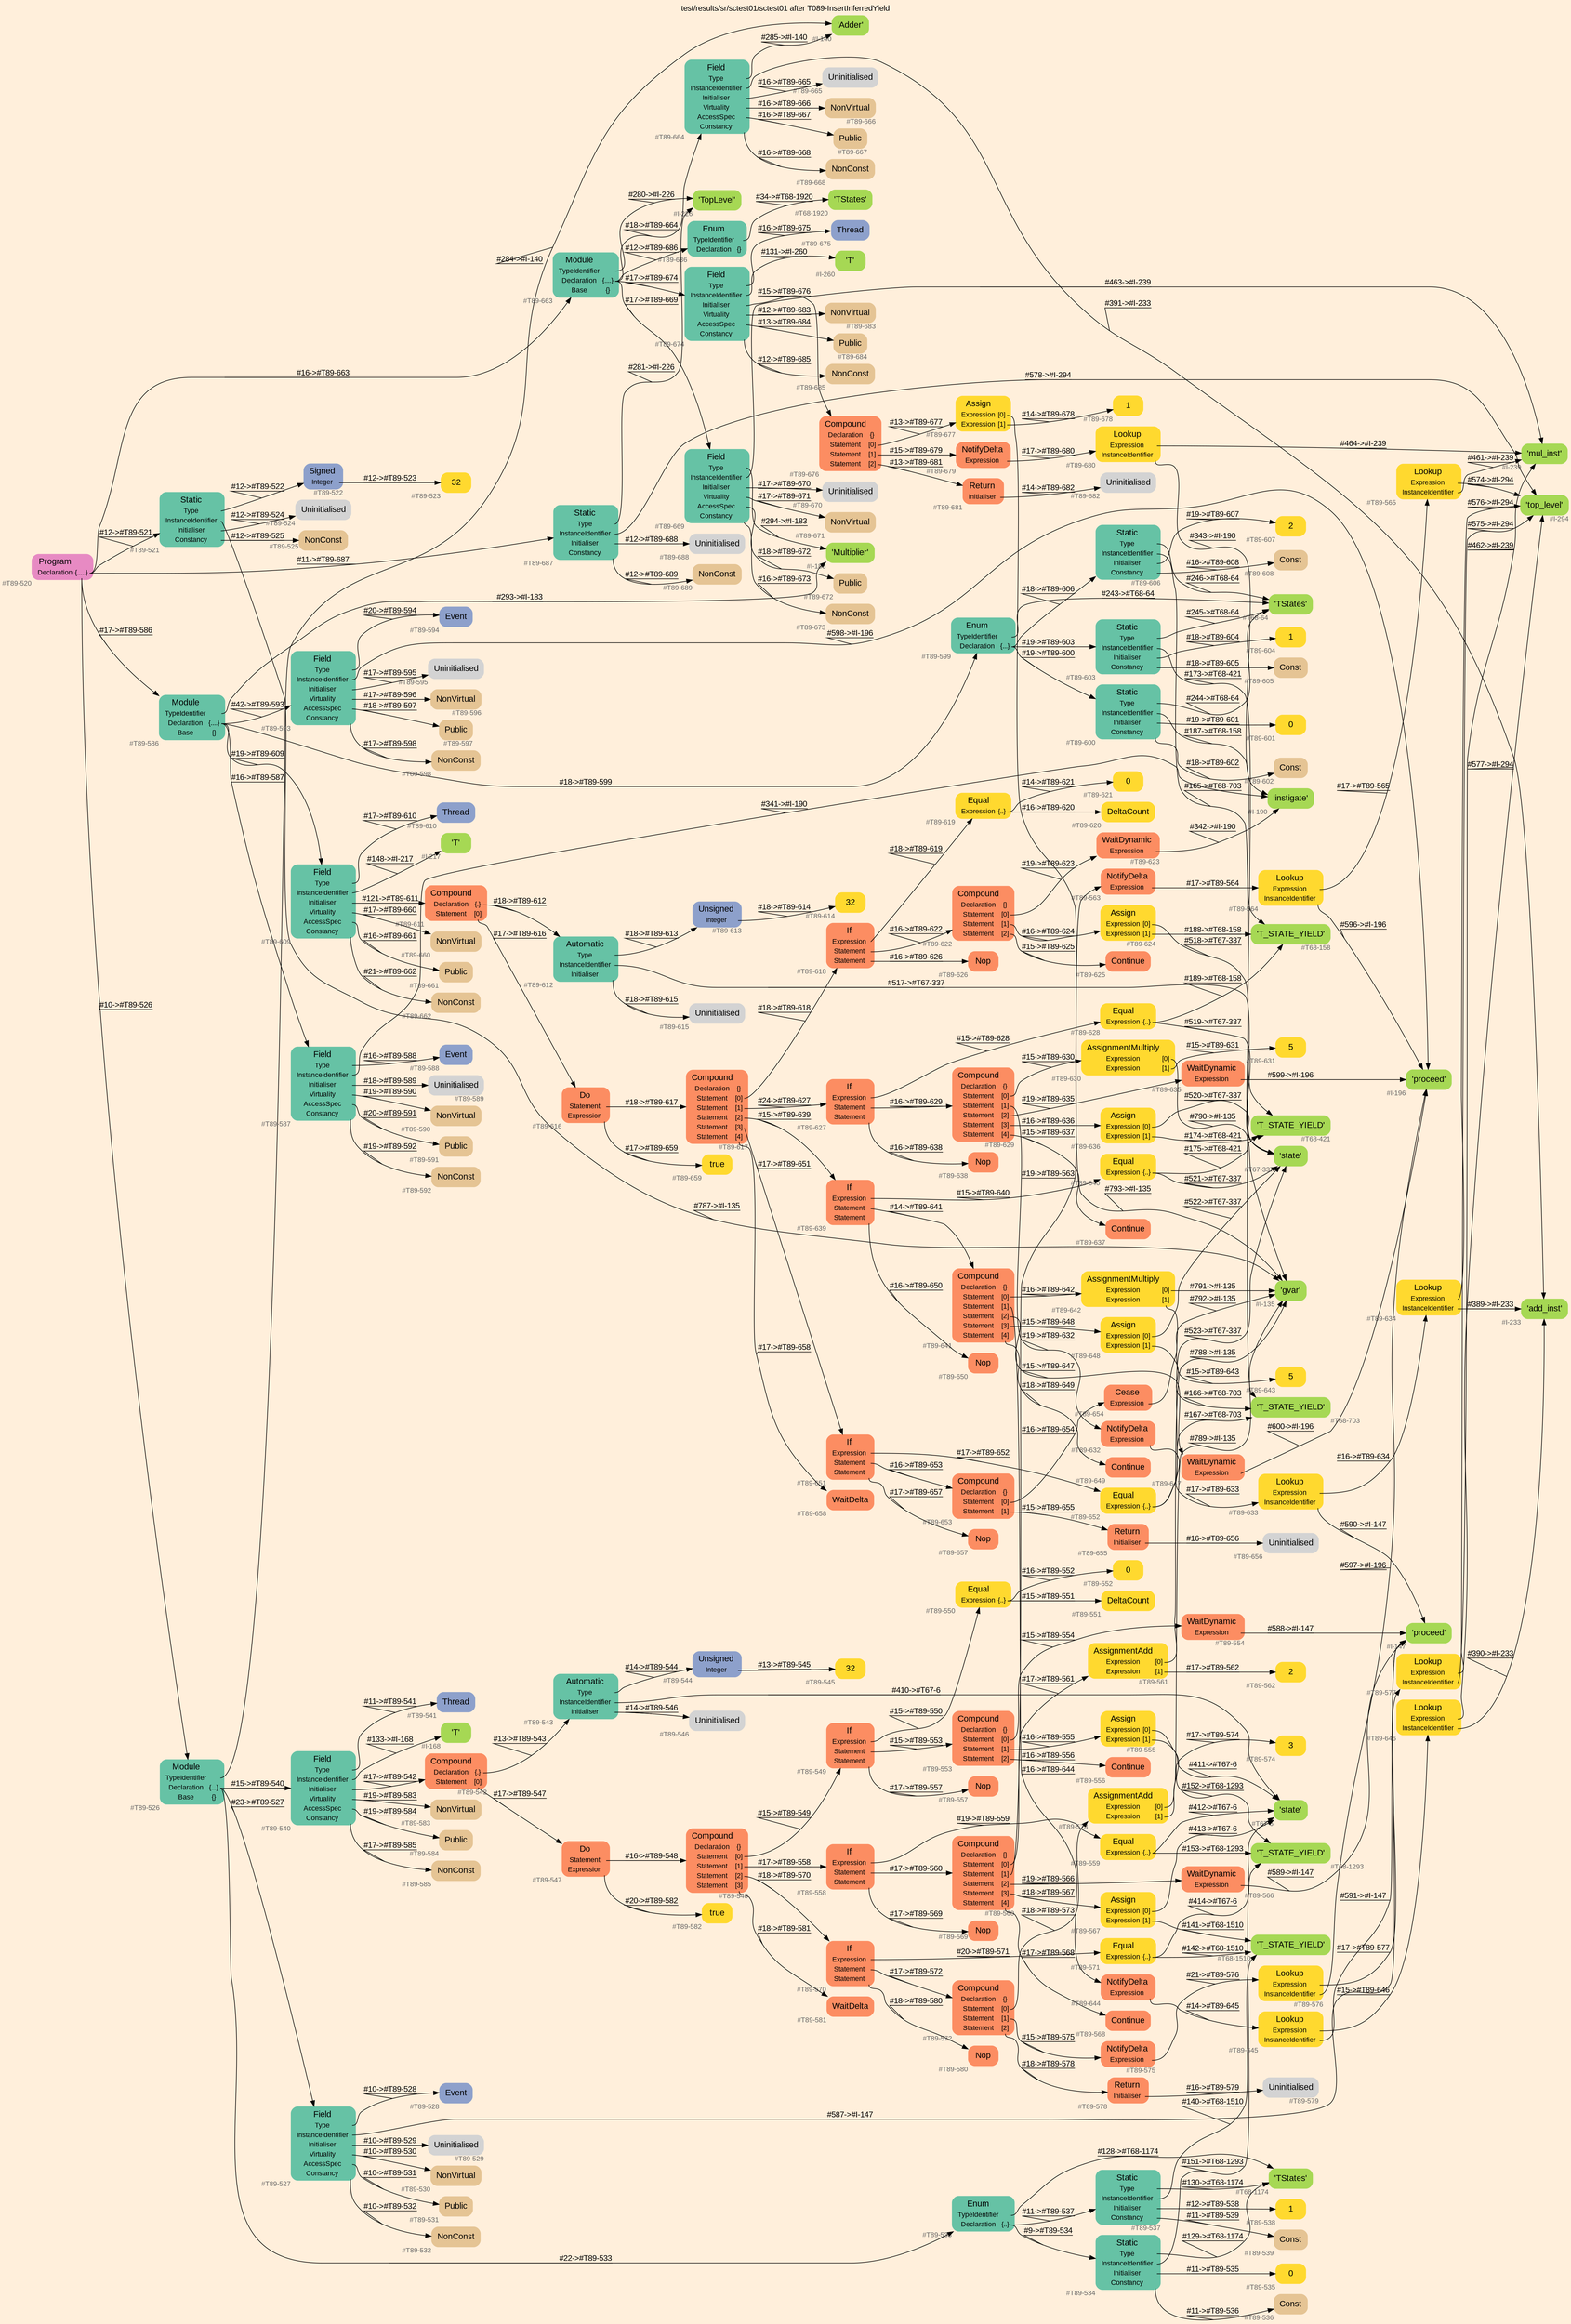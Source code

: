 digraph "test/results/sr/sctest01/sctest01 after T089-InsertInferredYield" {
label = "test/results/sr/sctest01/sctest01 after T089-InsertInferredYield"
labelloc = t
graph [
    rankdir = "LR"
    ranksep = 0.3
    bgcolor = antiquewhite1
    color = black
    fontcolor = black
    fontname = "Arial"
];
node [
    fontname = "Arial"
];
edge [
    fontname = "Arial"
];

// -------------------- node figure --------------------
// -------- block #T89-520 ----------
"#T89-520" [
    fillcolor = "/set28/4"
    xlabel = "#T89-520"
    fontsize = "12"
    fontcolor = grey40
    shape = "plaintext"
    label = <<TABLE BORDER="0" CELLBORDER="0" CELLSPACING="0">
     <TR><TD><FONT COLOR="black" POINT-SIZE="15">Program</FONT></TD></TR>
     <TR><TD><FONT COLOR="black" POINT-SIZE="12">Declaration</FONT></TD><TD PORT="port0"><FONT COLOR="black" POINT-SIZE="12">{.....}</FONT></TD></TR>
    </TABLE>>
    style = "rounded,filled"
];

// -------- block #T89-521 ----------
"#T89-521" [
    fillcolor = "/set28/1"
    xlabel = "#T89-521"
    fontsize = "12"
    fontcolor = grey40
    shape = "plaintext"
    label = <<TABLE BORDER="0" CELLBORDER="0" CELLSPACING="0">
     <TR><TD><FONT COLOR="black" POINT-SIZE="15">Static</FONT></TD></TR>
     <TR><TD><FONT COLOR="black" POINT-SIZE="12">Type</FONT></TD><TD PORT="port0"></TD></TR>
     <TR><TD><FONT COLOR="black" POINT-SIZE="12">InstanceIdentifier</FONT></TD><TD PORT="port1"></TD></TR>
     <TR><TD><FONT COLOR="black" POINT-SIZE="12">Initialiser</FONT></TD><TD PORT="port2"></TD></TR>
     <TR><TD><FONT COLOR="black" POINT-SIZE="12">Constancy</FONT></TD><TD PORT="port3"></TD></TR>
    </TABLE>>
    style = "rounded,filled"
];

// -------- block #T89-522 ----------
"#T89-522" [
    fillcolor = "/set28/3"
    xlabel = "#T89-522"
    fontsize = "12"
    fontcolor = grey40
    shape = "plaintext"
    label = <<TABLE BORDER="0" CELLBORDER="0" CELLSPACING="0">
     <TR><TD><FONT COLOR="black" POINT-SIZE="15">Signed</FONT></TD></TR>
     <TR><TD><FONT COLOR="black" POINT-SIZE="12">Integer</FONT></TD><TD PORT="port0"></TD></TR>
    </TABLE>>
    style = "rounded,filled"
];

// -------- block #T89-523 ----------
"#T89-523" [
    fillcolor = "/set28/6"
    xlabel = "#T89-523"
    fontsize = "12"
    fontcolor = grey40
    shape = "plaintext"
    label = <<TABLE BORDER="0" CELLBORDER="0" CELLSPACING="0">
     <TR><TD><FONT COLOR="black" POINT-SIZE="15">32</FONT></TD></TR>
    </TABLE>>
    style = "rounded,filled"
];

// -------- block #I-135 ----------
"#I-135" [
    fillcolor = "/set28/5"
    xlabel = "#I-135"
    fontsize = "12"
    fontcolor = grey40
    shape = "plaintext"
    label = <<TABLE BORDER="0" CELLBORDER="0" CELLSPACING="0">
     <TR><TD><FONT COLOR="black" POINT-SIZE="15">'gvar'</FONT></TD></TR>
    </TABLE>>
    style = "rounded,filled"
];

// -------- block #T89-524 ----------
"#T89-524" [
    xlabel = "#T89-524"
    fontsize = "12"
    fontcolor = grey40
    shape = "plaintext"
    label = <<TABLE BORDER="0" CELLBORDER="0" CELLSPACING="0">
     <TR><TD><FONT COLOR="black" POINT-SIZE="15">Uninitialised</FONT></TD></TR>
    </TABLE>>
    style = "rounded,filled"
];

// -------- block #T89-525 ----------
"#T89-525" [
    fillcolor = "/set28/7"
    xlabel = "#T89-525"
    fontsize = "12"
    fontcolor = grey40
    shape = "plaintext"
    label = <<TABLE BORDER="0" CELLBORDER="0" CELLSPACING="0">
     <TR><TD><FONT COLOR="black" POINT-SIZE="15">NonConst</FONT></TD></TR>
    </TABLE>>
    style = "rounded,filled"
];

// -------- block #T89-526 ----------
"#T89-526" [
    fillcolor = "/set28/1"
    xlabel = "#T89-526"
    fontsize = "12"
    fontcolor = grey40
    shape = "plaintext"
    label = <<TABLE BORDER="0" CELLBORDER="0" CELLSPACING="0">
     <TR><TD><FONT COLOR="black" POINT-SIZE="15">Module</FONT></TD></TR>
     <TR><TD><FONT COLOR="black" POINT-SIZE="12">TypeIdentifier</FONT></TD><TD PORT="port0"></TD></TR>
     <TR><TD><FONT COLOR="black" POINT-SIZE="12">Declaration</FONT></TD><TD PORT="port1"><FONT COLOR="black" POINT-SIZE="12">{...}</FONT></TD></TR>
     <TR><TD><FONT COLOR="black" POINT-SIZE="12">Base</FONT></TD><TD PORT="port2"><FONT COLOR="black" POINT-SIZE="12">{}</FONT></TD></TR>
    </TABLE>>
    style = "rounded,filled"
];

// -------- block #I-140 ----------
"#I-140" [
    fillcolor = "/set28/5"
    xlabel = "#I-140"
    fontsize = "12"
    fontcolor = grey40
    shape = "plaintext"
    label = <<TABLE BORDER="0" CELLBORDER="0" CELLSPACING="0">
     <TR><TD><FONT COLOR="black" POINT-SIZE="15">'Adder'</FONT></TD></TR>
    </TABLE>>
    style = "rounded,filled"
];

// -------- block #T89-527 ----------
"#T89-527" [
    fillcolor = "/set28/1"
    xlabel = "#T89-527"
    fontsize = "12"
    fontcolor = grey40
    shape = "plaintext"
    label = <<TABLE BORDER="0" CELLBORDER="0" CELLSPACING="0">
     <TR><TD><FONT COLOR="black" POINT-SIZE="15">Field</FONT></TD></TR>
     <TR><TD><FONT COLOR="black" POINT-SIZE="12">Type</FONT></TD><TD PORT="port0"></TD></TR>
     <TR><TD><FONT COLOR="black" POINT-SIZE="12">InstanceIdentifier</FONT></TD><TD PORT="port1"></TD></TR>
     <TR><TD><FONT COLOR="black" POINT-SIZE="12">Initialiser</FONT></TD><TD PORT="port2"></TD></TR>
     <TR><TD><FONT COLOR="black" POINT-SIZE="12">Virtuality</FONT></TD><TD PORT="port3"></TD></TR>
     <TR><TD><FONT COLOR="black" POINT-SIZE="12">AccessSpec</FONT></TD><TD PORT="port4"></TD></TR>
     <TR><TD><FONT COLOR="black" POINT-SIZE="12">Constancy</FONT></TD><TD PORT="port5"></TD></TR>
    </TABLE>>
    style = "rounded,filled"
];

// -------- block #T89-528 ----------
"#T89-528" [
    fillcolor = "/set28/3"
    xlabel = "#T89-528"
    fontsize = "12"
    fontcolor = grey40
    shape = "plaintext"
    label = <<TABLE BORDER="0" CELLBORDER="0" CELLSPACING="0">
     <TR><TD><FONT COLOR="black" POINT-SIZE="15">Event</FONT></TD></TR>
    </TABLE>>
    style = "rounded,filled"
];

// -------- block #I-147 ----------
"#I-147" [
    fillcolor = "/set28/5"
    xlabel = "#I-147"
    fontsize = "12"
    fontcolor = grey40
    shape = "plaintext"
    label = <<TABLE BORDER="0" CELLBORDER="0" CELLSPACING="0">
     <TR><TD><FONT COLOR="black" POINT-SIZE="15">'proceed'</FONT></TD></TR>
    </TABLE>>
    style = "rounded,filled"
];

// -------- block #T89-529 ----------
"#T89-529" [
    xlabel = "#T89-529"
    fontsize = "12"
    fontcolor = grey40
    shape = "plaintext"
    label = <<TABLE BORDER="0" CELLBORDER="0" CELLSPACING="0">
     <TR><TD><FONT COLOR="black" POINT-SIZE="15">Uninitialised</FONT></TD></TR>
    </TABLE>>
    style = "rounded,filled"
];

// -------- block #T89-530 ----------
"#T89-530" [
    fillcolor = "/set28/7"
    xlabel = "#T89-530"
    fontsize = "12"
    fontcolor = grey40
    shape = "plaintext"
    label = <<TABLE BORDER="0" CELLBORDER="0" CELLSPACING="0">
     <TR><TD><FONT COLOR="black" POINT-SIZE="15">NonVirtual</FONT></TD></TR>
    </TABLE>>
    style = "rounded,filled"
];

// -------- block #T89-531 ----------
"#T89-531" [
    fillcolor = "/set28/7"
    xlabel = "#T89-531"
    fontsize = "12"
    fontcolor = grey40
    shape = "plaintext"
    label = <<TABLE BORDER="0" CELLBORDER="0" CELLSPACING="0">
     <TR><TD><FONT COLOR="black" POINT-SIZE="15">Public</FONT></TD></TR>
    </TABLE>>
    style = "rounded,filled"
];

// -------- block #T89-532 ----------
"#T89-532" [
    fillcolor = "/set28/7"
    xlabel = "#T89-532"
    fontsize = "12"
    fontcolor = grey40
    shape = "plaintext"
    label = <<TABLE BORDER="0" CELLBORDER="0" CELLSPACING="0">
     <TR><TD><FONT COLOR="black" POINT-SIZE="15">NonConst</FONT></TD></TR>
    </TABLE>>
    style = "rounded,filled"
];

// -------- block #T89-533 ----------
"#T89-533" [
    fillcolor = "/set28/1"
    xlabel = "#T89-533"
    fontsize = "12"
    fontcolor = grey40
    shape = "plaintext"
    label = <<TABLE BORDER="0" CELLBORDER="0" CELLSPACING="0">
     <TR><TD><FONT COLOR="black" POINT-SIZE="15">Enum</FONT></TD></TR>
     <TR><TD><FONT COLOR="black" POINT-SIZE="12">TypeIdentifier</FONT></TD><TD PORT="port0"></TD></TR>
     <TR><TD><FONT COLOR="black" POINT-SIZE="12">Declaration</FONT></TD><TD PORT="port1"><FONT COLOR="black" POINT-SIZE="12">{..}</FONT></TD></TR>
    </TABLE>>
    style = "rounded,filled"
];

// -------- block #T68-1174 ----------
"#T68-1174" [
    fillcolor = "/set28/5"
    xlabel = "#T68-1174"
    fontsize = "12"
    fontcolor = grey40
    shape = "plaintext"
    label = <<TABLE BORDER="0" CELLBORDER="0" CELLSPACING="0">
     <TR><TD><FONT COLOR="black" POINT-SIZE="15">'TStates'</FONT></TD></TR>
    </TABLE>>
    style = "rounded,filled"
];

// -------- block #T89-534 ----------
"#T89-534" [
    fillcolor = "/set28/1"
    xlabel = "#T89-534"
    fontsize = "12"
    fontcolor = grey40
    shape = "plaintext"
    label = <<TABLE BORDER="0" CELLBORDER="0" CELLSPACING="0">
     <TR><TD><FONT COLOR="black" POINT-SIZE="15">Static</FONT></TD></TR>
     <TR><TD><FONT COLOR="black" POINT-SIZE="12">Type</FONT></TD><TD PORT="port0"></TD></TR>
     <TR><TD><FONT COLOR="black" POINT-SIZE="12">InstanceIdentifier</FONT></TD><TD PORT="port1"></TD></TR>
     <TR><TD><FONT COLOR="black" POINT-SIZE="12">Initialiser</FONT></TD><TD PORT="port2"></TD></TR>
     <TR><TD><FONT COLOR="black" POINT-SIZE="12">Constancy</FONT></TD><TD PORT="port3"></TD></TR>
    </TABLE>>
    style = "rounded,filled"
];

// -------- block #T68-1293 ----------
"#T68-1293" [
    fillcolor = "/set28/5"
    xlabel = "#T68-1293"
    fontsize = "12"
    fontcolor = grey40
    shape = "plaintext"
    label = <<TABLE BORDER="0" CELLBORDER="0" CELLSPACING="0">
     <TR><TD><FONT COLOR="black" POINT-SIZE="15">'T_STATE_YIELD'</FONT></TD></TR>
    </TABLE>>
    style = "rounded,filled"
];

// -------- block #T89-535 ----------
"#T89-535" [
    fillcolor = "/set28/6"
    xlabel = "#T89-535"
    fontsize = "12"
    fontcolor = grey40
    shape = "plaintext"
    label = <<TABLE BORDER="0" CELLBORDER="0" CELLSPACING="0">
     <TR><TD><FONT COLOR="black" POINT-SIZE="15">0</FONT></TD></TR>
    </TABLE>>
    style = "rounded,filled"
];

// -------- block #T89-536 ----------
"#T89-536" [
    fillcolor = "/set28/7"
    xlabel = "#T89-536"
    fontsize = "12"
    fontcolor = grey40
    shape = "plaintext"
    label = <<TABLE BORDER="0" CELLBORDER="0" CELLSPACING="0">
     <TR><TD><FONT COLOR="black" POINT-SIZE="15">Const</FONT></TD></TR>
    </TABLE>>
    style = "rounded,filled"
];

// -------- block #T89-537 ----------
"#T89-537" [
    fillcolor = "/set28/1"
    xlabel = "#T89-537"
    fontsize = "12"
    fontcolor = grey40
    shape = "plaintext"
    label = <<TABLE BORDER="0" CELLBORDER="0" CELLSPACING="0">
     <TR><TD><FONT COLOR="black" POINT-SIZE="15">Static</FONT></TD></TR>
     <TR><TD><FONT COLOR="black" POINT-SIZE="12">Type</FONT></TD><TD PORT="port0"></TD></TR>
     <TR><TD><FONT COLOR="black" POINT-SIZE="12">InstanceIdentifier</FONT></TD><TD PORT="port1"></TD></TR>
     <TR><TD><FONT COLOR="black" POINT-SIZE="12">Initialiser</FONT></TD><TD PORT="port2"></TD></TR>
     <TR><TD><FONT COLOR="black" POINT-SIZE="12">Constancy</FONT></TD><TD PORT="port3"></TD></TR>
    </TABLE>>
    style = "rounded,filled"
];

// -------- block #T68-1510 ----------
"#T68-1510" [
    fillcolor = "/set28/5"
    xlabel = "#T68-1510"
    fontsize = "12"
    fontcolor = grey40
    shape = "plaintext"
    label = <<TABLE BORDER="0" CELLBORDER="0" CELLSPACING="0">
     <TR><TD><FONT COLOR="black" POINT-SIZE="15">'T_STATE_YIELD'</FONT></TD></TR>
    </TABLE>>
    style = "rounded,filled"
];

// -------- block #T89-538 ----------
"#T89-538" [
    fillcolor = "/set28/6"
    xlabel = "#T89-538"
    fontsize = "12"
    fontcolor = grey40
    shape = "plaintext"
    label = <<TABLE BORDER="0" CELLBORDER="0" CELLSPACING="0">
     <TR><TD><FONT COLOR="black" POINT-SIZE="15">1</FONT></TD></TR>
    </TABLE>>
    style = "rounded,filled"
];

// -------- block #T89-539 ----------
"#T89-539" [
    fillcolor = "/set28/7"
    xlabel = "#T89-539"
    fontsize = "12"
    fontcolor = grey40
    shape = "plaintext"
    label = <<TABLE BORDER="0" CELLBORDER="0" CELLSPACING="0">
     <TR><TD><FONT COLOR="black" POINT-SIZE="15">Const</FONT></TD></TR>
    </TABLE>>
    style = "rounded,filled"
];

// -------- block #T89-540 ----------
"#T89-540" [
    fillcolor = "/set28/1"
    xlabel = "#T89-540"
    fontsize = "12"
    fontcolor = grey40
    shape = "plaintext"
    label = <<TABLE BORDER="0" CELLBORDER="0" CELLSPACING="0">
     <TR><TD><FONT COLOR="black" POINT-SIZE="15">Field</FONT></TD></TR>
     <TR><TD><FONT COLOR="black" POINT-SIZE="12">Type</FONT></TD><TD PORT="port0"></TD></TR>
     <TR><TD><FONT COLOR="black" POINT-SIZE="12">InstanceIdentifier</FONT></TD><TD PORT="port1"></TD></TR>
     <TR><TD><FONT COLOR="black" POINT-SIZE="12">Initialiser</FONT></TD><TD PORT="port2"></TD></TR>
     <TR><TD><FONT COLOR="black" POINT-SIZE="12">Virtuality</FONT></TD><TD PORT="port3"></TD></TR>
     <TR><TD><FONT COLOR="black" POINT-SIZE="12">AccessSpec</FONT></TD><TD PORT="port4"></TD></TR>
     <TR><TD><FONT COLOR="black" POINT-SIZE="12">Constancy</FONT></TD><TD PORT="port5"></TD></TR>
    </TABLE>>
    style = "rounded,filled"
];

// -------- block #T89-541 ----------
"#T89-541" [
    fillcolor = "/set28/3"
    xlabel = "#T89-541"
    fontsize = "12"
    fontcolor = grey40
    shape = "plaintext"
    label = <<TABLE BORDER="0" CELLBORDER="0" CELLSPACING="0">
     <TR><TD><FONT COLOR="black" POINT-SIZE="15">Thread</FONT></TD></TR>
    </TABLE>>
    style = "rounded,filled"
];

// -------- block #I-168 ----------
"#I-168" [
    fillcolor = "/set28/5"
    xlabel = "#I-168"
    fontsize = "12"
    fontcolor = grey40
    shape = "plaintext"
    label = <<TABLE BORDER="0" CELLBORDER="0" CELLSPACING="0">
     <TR><TD><FONT COLOR="black" POINT-SIZE="15">'T'</FONT></TD></TR>
    </TABLE>>
    style = "rounded,filled"
];

// -------- block #T89-542 ----------
"#T89-542" [
    fillcolor = "/set28/2"
    xlabel = "#T89-542"
    fontsize = "12"
    fontcolor = grey40
    shape = "plaintext"
    label = <<TABLE BORDER="0" CELLBORDER="0" CELLSPACING="0">
     <TR><TD><FONT COLOR="black" POINT-SIZE="15">Compound</FONT></TD></TR>
     <TR><TD><FONT COLOR="black" POINT-SIZE="12">Declaration</FONT></TD><TD PORT="port0"><FONT COLOR="black" POINT-SIZE="12">{.}</FONT></TD></TR>
     <TR><TD><FONT COLOR="black" POINT-SIZE="12">Statement</FONT></TD><TD PORT="port1"><FONT COLOR="black" POINT-SIZE="12">[0]</FONT></TD></TR>
    </TABLE>>
    style = "rounded,filled"
];

// -------- block #T89-543 ----------
"#T89-543" [
    fillcolor = "/set28/1"
    xlabel = "#T89-543"
    fontsize = "12"
    fontcolor = grey40
    shape = "plaintext"
    label = <<TABLE BORDER="0" CELLBORDER="0" CELLSPACING="0">
     <TR><TD><FONT COLOR="black" POINT-SIZE="15">Automatic</FONT></TD></TR>
     <TR><TD><FONT COLOR="black" POINT-SIZE="12">Type</FONT></TD><TD PORT="port0"></TD></TR>
     <TR><TD><FONT COLOR="black" POINT-SIZE="12">InstanceIdentifier</FONT></TD><TD PORT="port1"></TD></TR>
     <TR><TD><FONT COLOR="black" POINT-SIZE="12">Initialiser</FONT></TD><TD PORT="port2"></TD></TR>
    </TABLE>>
    style = "rounded,filled"
];

// -------- block #T89-544 ----------
"#T89-544" [
    fillcolor = "/set28/3"
    xlabel = "#T89-544"
    fontsize = "12"
    fontcolor = grey40
    shape = "plaintext"
    label = <<TABLE BORDER="0" CELLBORDER="0" CELLSPACING="0">
     <TR><TD><FONT COLOR="black" POINT-SIZE="15">Unsigned</FONT></TD></TR>
     <TR><TD><FONT COLOR="black" POINT-SIZE="12">Integer</FONT></TD><TD PORT="port0"></TD></TR>
    </TABLE>>
    style = "rounded,filled"
];

// -------- block #T89-545 ----------
"#T89-545" [
    fillcolor = "/set28/6"
    xlabel = "#T89-545"
    fontsize = "12"
    fontcolor = grey40
    shape = "plaintext"
    label = <<TABLE BORDER="0" CELLBORDER="0" CELLSPACING="0">
     <TR><TD><FONT COLOR="black" POINT-SIZE="15">32</FONT></TD></TR>
    </TABLE>>
    style = "rounded,filled"
];

// -------- block #T67-6 ----------
"#T67-6" [
    fillcolor = "/set28/5"
    xlabel = "#T67-6"
    fontsize = "12"
    fontcolor = grey40
    shape = "plaintext"
    label = <<TABLE BORDER="0" CELLBORDER="0" CELLSPACING="0">
     <TR><TD><FONT COLOR="black" POINT-SIZE="15">'state'</FONT></TD></TR>
    </TABLE>>
    style = "rounded,filled"
];

// -------- block #T89-546 ----------
"#T89-546" [
    xlabel = "#T89-546"
    fontsize = "12"
    fontcolor = grey40
    shape = "plaintext"
    label = <<TABLE BORDER="0" CELLBORDER="0" CELLSPACING="0">
     <TR><TD><FONT COLOR="black" POINT-SIZE="15">Uninitialised</FONT></TD></TR>
    </TABLE>>
    style = "rounded,filled"
];

// -------- block #T89-547 ----------
"#T89-547" [
    fillcolor = "/set28/2"
    xlabel = "#T89-547"
    fontsize = "12"
    fontcolor = grey40
    shape = "plaintext"
    label = <<TABLE BORDER="0" CELLBORDER="0" CELLSPACING="0">
     <TR><TD><FONT COLOR="black" POINT-SIZE="15">Do</FONT></TD></TR>
     <TR><TD><FONT COLOR="black" POINT-SIZE="12">Statement</FONT></TD><TD PORT="port0"></TD></TR>
     <TR><TD><FONT COLOR="black" POINT-SIZE="12">Expression</FONT></TD><TD PORT="port1"></TD></TR>
    </TABLE>>
    style = "rounded,filled"
];

// -------- block #T89-548 ----------
"#T89-548" [
    fillcolor = "/set28/2"
    xlabel = "#T89-548"
    fontsize = "12"
    fontcolor = grey40
    shape = "plaintext"
    label = <<TABLE BORDER="0" CELLBORDER="0" CELLSPACING="0">
     <TR><TD><FONT COLOR="black" POINT-SIZE="15">Compound</FONT></TD></TR>
     <TR><TD><FONT COLOR="black" POINT-SIZE="12">Declaration</FONT></TD><TD PORT="port0"><FONT COLOR="black" POINT-SIZE="12">{}</FONT></TD></TR>
     <TR><TD><FONT COLOR="black" POINT-SIZE="12">Statement</FONT></TD><TD PORT="port1"><FONT COLOR="black" POINT-SIZE="12">[0]</FONT></TD></TR>
     <TR><TD><FONT COLOR="black" POINT-SIZE="12">Statement</FONT></TD><TD PORT="port2"><FONT COLOR="black" POINT-SIZE="12">[1]</FONT></TD></TR>
     <TR><TD><FONT COLOR="black" POINT-SIZE="12">Statement</FONT></TD><TD PORT="port3"><FONT COLOR="black" POINT-SIZE="12">[2]</FONT></TD></TR>
     <TR><TD><FONT COLOR="black" POINT-SIZE="12">Statement</FONT></TD><TD PORT="port4"><FONT COLOR="black" POINT-SIZE="12">[3]</FONT></TD></TR>
    </TABLE>>
    style = "rounded,filled"
];

// -------- block #T89-549 ----------
"#T89-549" [
    fillcolor = "/set28/2"
    xlabel = "#T89-549"
    fontsize = "12"
    fontcolor = grey40
    shape = "plaintext"
    label = <<TABLE BORDER="0" CELLBORDER="0" CELLSPACING="0">
     <TR><TD><FONT COLOR="black" POINT-SIZE="15">If</FONT></TD></TR>
     <TR><TD><FONT COLOR="black" POINT-SIZE="12">Expression</FONT></TD><TD PORT="port0"></TD></TR>
     <TR><TD><FONT COLOR="black" POINT-SIZE="12">Statement</FONT></TD><TD PORT="port1"></TD></TR>
     <TR><TD><FONT COLOR="black" POINT-SIZE="12">Statement</FONT></TD><TD PORT="port2"></TD></TR>
    </TABLE>>
    style = "rounded,filled"
];

// -------- block #T89-550 ----------
"#T89-550" [
    fillcolor = "/set28/6"
    xlabel = "#T89-550"
    fontsize = "12"
    fontcolor = grey40
    shape = "plaintext"
    label = <<TABLE BORDER="0" CELLBORDER="0" CELLSPACING="0">
     <TR><TD><FONT COLOR="black" POINT-SIZE="15">Equal</FONT></TD></TR>
     <TR><TD><FONT COLOR="black" POINT-SIZE="12">Expression</FONT></TD><TD PORT="port0"><FONT COLOR="black" POINT-SIZE="12">{..}</FONT></TD></TR>
    </TABLE>>
    style = "rounded,filled"
];

// -------- block #T89-551 ----------
"#T89-551" [
    fillcolor = "/set28/6"
    xlabel = "#T89-551"
    fontsize = "12"
    fontcolor = grey40
    shape = "plaintext"
    label = <<TABLE BORDER="0" CELLBORDER="0" CELLSPACING="0">
     <TR><TD><FONT COLOR="black" POINT-SIZE="15">DeltaCount</FONT></TD></TR>
    </TABLE>>
    style = "rounded,filled"
];

// -------- block #T89-552 ----------
"#T89-552" [
    fillcolor = "/set28/6"
    xlabel = "#T89-552"
    fontsize = "12"
    fontcolor = grey40
    shape = "plaintext"
    label = <<TABLE BORDER="0" CELLBORDER="0" CELLSPACING="0">
     <TR><TD><FONT COLOR="black" POINT-SIZE="15">0</FONT></TD></TR>
    </TABLE>>
    style = "rounded,filled"
];

// -------- block #T89-553 ----------
"#T89-553" [
    fillcolor = "/set28/2"
    xlabel = "#T89-553"
    fontsize = "12"
    fontcolor = grey40
    shape = "plaintext"
    label = <<TABLE BORDER="0" CELLBORDER="0" CELLSPACING="0">
     <TR><TD><FONT COLOR="black" POINT-SIZE="15">Compound</FONT></TD></TR>
     <TR><TD><FONT COLOR="black" POINT-SIZE="12">Declaration</FONT></TD><TD PORT="port0"><FONT COLOR="black" POINT-SIZE="12">{}</FONT></TD></TR>
     <TR><TD><FONT COLOR="black" POINT-SIZE="12">Statement</FONT></TD><TD PORT="port1"><FONT COLOR="black" POINT-SIZE="12">[0]</FONT></TD></TR>
     <TR><TD><FONT COLOR="black" POINT-SIZE="12">Statement</FONT></TD><TD PORT="port2"><FONT COLOR="black" POINT-SIZE="12">[1]</FONT></TD></TR>
     <TR><TD><FONT COLOR="black" POINT-SIZE="12">Statement</FONT></TD><TD PORT="port3"><FONT COLOR="black" POINT-SIZE="12">[2]</FONT></TD></TR>
    </TABLE>>
    style = "rounded,filled"
];

// -------- block #T89-554 ----------
"#T89-554" [
    fillcolor = "/set28/2"
    xlabel = "#T89-554"
    fontsize = "12"
    fontcolor = grey40
    shape = "plaintext"
    label = <<TABLE BORDER="0" CELLBORDER="0" CELLSPACING="0">
     <TR><TD><FONT COLOR="black" POINT-SIZE="15">WaitDynamic</FONT></TD></TR>
     <TR><TD><FONT COLOR="black" POINT-SIZE="12">Expression</FONT></TD><TD PORT="port0"></TD></TR>
    </TABLE>>
    style = "rounded,filled"
];

// -------- block #T89-555 ----------
"#T89-555" [
    fillcolor = "/set28/6"
    xlabel = "#T89-555"
    fontsize = "12"
    fontcolor = grey40
    shape = "plaintext"
    label = <<TABLE BORDER="0" CELLBORDER="0" CELLSPACING="0">
     <TR><TD><FONT COLOR="black" POINT-SIZE="15">Assign</FONT></TD></TR>
     <TR><TD><FONT COLOR="black" POINT-SIZE="12">Expression</FONT></TD><TD PORT="port0"><FONT COLOR="black" POINT-SIZE="12">[0]</FONT></TD></TR>
     <TR><TD><FONT COLOR="black" POINT-SIZE="12">Expression</FONT></TD><TD PORT="port1"><FONT COLOR="black" POINT-SIZE="12">[1]</FONT></TD></TR>
    </TABLE>>
    style = "rounded,filled"
];

// -------- block #T89-556 ----------
"#T89-556" [
    fillcolor = "/set28/2"
    xlabel = "#T89-556"
    fontsize = "12"
    fontcolor = grey40
    shape = "plaintext"
    label = <<TABLE BORDER="0" CELLBORDER="0" CELLSPACING="0">
     <TR><TD><FONT COLOR="black" POINT-SIZE="15">Continue</FONT></TD></TR>
    </TABLE>>
    style = "rounded,filled"
];

// -------- block #T89-557 ----------
"#T89-557" [
    fillcolor = "/set28/2"
    xlabel = "#T89-557"
    fontsize = "12"
    fontcolor = grey40
    shape = "plaintext"
    label = <<TABLE BORDER="0" CELLBORDER="0" CELLSPACING="0">
     <TR><TD><FONT COLOR="black" POINT-SIZE="15">Nop</FONT></TD></TR>
    </TABLE>>
    style = "rounded,filled"
];

// -------- block #T89-558 ----------
"#T89-558" [
    fillcolor = "/set28/2"
    xlabel = "#T89-558"
    fontsize = "12"
    fontcolor = grey40
    shape = "plaintext"
    label = <<TABLE BORDER="0" CELLBORDER="0" CELLSPACING="0">
     <TR><TD><FONT COLOR="black" POINT-SIZE="15">If</FONT></TD></TR>
     <TR><TD><FONT COLOR="black" POINT-SIZE="12">Expression</FONT></TD><TD PORT="port0"></TD></TR>
     <TR><TD><FONT COLOR="black" POINT-SIZE="12">Statement</FONT></TD><TD PORT="port1"></TD></TR>
     <TR><TD><FONT COLOR="black" POINT-SIZE="12">Statement</FONT></TD><TD PORT="port2"></TD></TR>
    </TABLE>>
    style = "rounded,filled"
];

// -------- block #T89-559 ----------
"#T89-559" [
    fillcolor = "/set28/6"
    xlabel = "#T89-559"
    fontsize = "12"
    fontcolor = grey40
    shape = "plaintext"
    label = <<TABLE BORDER="0" CELLBORDER="0" CELLSPACING="0">
     <TR><TD><FONT COLOR="black" POINT-SIZE="15">Equal</FONT></TD></TR>
     <TR><TD><FONT COLOR="black" POINT-SIZE="12">Expression</FONT></TD><TD PORT="port0"><FONT COLOR="black" POINT-SIZE="12">{..}</FONT></TD></TR>
    </TABLE>>
    style = "rounded,filled"
];

// -------- block #T89-560 ----------
"#T89-560" [
    fillcolor = "/set28/2"
    xlabel = "#T89-560"
    fontsize = "12"
    fontcolor = grey40
    shape = "plaintext"
    label = <<TABLE BORDER="0" CELLBORDER="0" CELLSPACING="0">
     <TR><TD><FONT COLOR="black" POINT-SIZE="15">Compound</FONT></TD></TR>
     <TR><TD><FONT COLOR="black" POINT-SIZE="12">Declaration</FONT></TD><TD PORT="port0"><FONT COLOR="black" POINT-SIZE="12">{}</FONT></TD></TR>
     <TR><TD><FONT COLOR="black" POINT-SIZE="12">Statement</FONT></TD><TD PORT="port1"><FONT COLOR="black" POINT-SIZE="12">[0]</FONT></TD></TR>
     <TR><TD><FONT COLOR="black" POINT-SIZE="12">Statement</FONT></TD><TD PORT="port2"><FONT COLOR="black" POINT-SIZE="12">[1]</FONT></TD></TR>
     <TR><TD><FONT COLOR="black" POINT-SIZE="12">Statement</FONT></TD><TD PORT="port3"><FONT COLOR="black" POINT-SIZE="12">[2]</FONT></TD></TR>
     <TR><TD><FONT COLOR="black" POINT-SIZE="12">Statement</FONT></TD><TD PORT="port4"><FONT COLOR="black" POINT-SIZE="12">[3]</FONT></TD></TR>
     <TR><TD><FONT COLOR="black" POINT-SIZE="12">Statement</FONT></TD><TD PORT="port5"><FONT COLOR="black" POINT-SIZE="12">[4]</FONT></TD></TR>
    </TABLE>>
    style = "rounded,filled"
];

// -------- block #T89-561 ----------
"#T89-561" [
    fillcolor = "/set28/6"
    xlabel = "#T89-561"
    fontsize = "12"
    fontcolor = grey40
    shape = "plaintext"
    label = <<TABLE BORDER="0" CELLBORDER="0" CELLSPACING="0">
     <TR><TD><FONT COLOR="black" POINT-SIZE="15">AssignmentAdd</FONT></TD></TR>
     <TR><TD><FONT COLOR="black" POINT-SIZE="12">Expression</FONT></TD><TD PORT="port0"><FONT COLOR="black" POINT-SIZE="12">[0]</FONT></TD></TR>
     <TR><TD><FONT COLOR="black" POINT-SIZE="12">Expression</FONT></TD><TD PORT="port1"><FONT COLOR="black" POINT-SIZE="12">[1]</FONT></TD></TR>
    </TABLE>>
    style = "rounded,filled"
];

// -------- block #T89-562 ----------
"#T89-562" [
    fillcolor = "/set28/6"
    xlabel = "#T89-562"
    fontsize = "12"
    fontcolor = grey40
    shape = "plaintext"
    label = <<TABLE BORDER="0" CELLBORDER="0" CELLSPACING="0">
     <TR><TD><FONT COLOR="black" POINT-SIZE="15">2</FONT></TD></TR>
    </TABLE>>
    style = "rounded,filled"
];

// -------- block #T89-563 ----------
"#T89-563" [
    fillcolor = "/set28/2"
    xlabel = "#T89-563"
    fontsize = "12"
    fontcolor = grey40
    shape = "plaintext"
    label = <<TABLE BORDER="0" CELLBORDER="0" CELLSPACING="0">
     <TR><TD><FONT COLOR="black" POINT-SIZE="15">NotifyDelta</FONT></TD></TR>
     <TR><TD><FONT COLOR="black" POINT-SIZE="12">Expression</FONT></TD><TD PORT="port0"></TD></TR>
    </TABLE>>
    style = "rounded,filled"
];

// -------- block #T89-564 ----------
"#T89-564" [
    fillcolor = "/set28/6"
    xlabel = "#T89-564"
    fontsize = "12"
    fontcolor = grey40
    shape = "plaintext"
    label = <<TABLE BORDER="0" CELLBORDER="0" CELLSPACING="0">
     <TR><TD><FONT COLOR="black" POINT-SIZE="15">Lookup</FONT></TD></TR>
     <TR><TD><FONT COLOR="black" POINT-SIZE="12">Expression</FONT></TD><TD PORT="port0"></TD></TR>
     <TR><TD><FONT COLOR="black" POINT-SIZE="12">InstanceIdentifier</FONT></TD><TD PORT="port1"></TD></TR>
    </TABLE>>
    style = "rounded,filled"
];

// -------- block #T89-565 ----------
"#T89-565" [
    fillcolor = "/set28/6"
    xlabel = "#T89-565"
    fontsize = "12"
    fontcolor = grey40
    shape = "plaintext"
    label = <<TABLE BORDER="0" CELLBORDER="0" CELLSPACING="0">
     <TR><TD><FONT COLOR="black" POINT-SIZE="15">Lookup</FONT></TD></TR>
     <TR><TD><FONT COLOR="black" POINT-SIZE="12">Expression</FONT></TD><TD PORT="port0"></TD></TR>
     <TR><TD><FONT COLOR="black" POINT-SIZE="12">InstanceIdentifier</FONT></TD><TD PORT="port1"></TD></TR>
    </TABLE>>
    style = "rounded,filled"
];

// -------- block #I-294 ----------
"#I-294" [
    fillcolor = "/set28/5"
    xlabel = "#I-294"
    fontsize = "12"
    fontcolor = grey40
    shape = "plaintext"
    label = <<TABLE BORDER="0" CELLBORDER="0" CELLSPACING="0">
     <TR><TD><FONT COLOR="black" POINT-SIZE="15">'top_level'</FONT></TD></TR>
    </TABLE>>
    style = "rounded,filled"
];

// -------- block #I-239 ----------
"#I-239" [
    fillcolor = "/set28/5"
    xlabel = "#I-239"
    fontsize = "12"
    fontcolor = grey40
    shape = "plaintext"
    label = <<TABLE BORDER="0" CELLBORDER="0" CELLSPACING="0">
     <TR><TD><FONT COLOR="black" POINT-SIZE="15">'mul_inst'</FONT></TD></TR>
    </TABLE>>
    style = "rounded,filled"
];

// -------- block #I-196 ----------
"#I-196" [
    fillcolor = "/set28/5"
    xlabel = "#I-196"
    fontsize = "12"
    fontcolor = grey40
    shape = "plaintext"
    label = <<TABLE BORDER="0" CELLBORDER="0" CELLSPACING="0">
     <TR><TD><FONT COLOR="black" POINT-SIZE="15">'proceed'</FONT></TD></TR>
    </TABLE>>
    style = "rounded,filled"
];

// -------- block #T89-566 ----------
"#T89-566" [
    fillcolor = "/set28/2"
    xlabel = "#T89-566"
    fontsize = "12"
    fontcolor = grey40
    shape = "plaintext"
    label = <<TABLE BORDER="0" CELLBORDER="0" CELLSPACING="0">
     <TR><TD><FONT COLOR="black" POINT-SIZE="15">WaitDynamic</FONT></TD></TR>
     <TR><TD><FONT COLOR="black" POINT-SIZE="12">Expression</FONT></TD><TD PORT="port0"></TD></TR>
    </TABLE>>
    style = "rounded,filled"
];

// -------- block #T89-567 ----------
"#T89-567" [
    fillcolor = "/set28/6"
    xlabel = "#T89-567"
    fontsize = "12"
    fontcolor = grey40
    shape = "plaintext"
    label = <<TABLE BORDER="0" CELLBORDER="0" CELLSPACING="0">
     <TR><TD><FONT COLOR="black" POINT-SIZE="15">Assign</FONT></TD></TR>
     <TR><TD><FONT COLOR="black" POINT-SIZE="12">Expression</FONT></TD><TD PORT="port0"><FONT COLOR="black" POINT-SIZE="12">[0]</FONT></TD></TR>
     <TR><TD><FONT COLOR="black" POINT-SIZE="12">Expression</FONT></TD><TD PORT="port1"><FONT COLOR="black" POINT-SIZE="12">[1]</FONT></TD></TR>
    </TABLE>>
    style = "rounded,filled"
];

// -------- block #T89-568 ----------
"#T89-568" [
    fillcolor = "/set28/2"
    xlabel = "#T89-568"
    fontsize = "12"
    fontcolor = grey40
    shape = "plaintext"
    label = <<TABLE BORDER="0" CELLBORDER="0" CELLSPACING="0">
     <TR><TD><FONT COLOR="black" POINT-SIZE="15">Continue</FONT></TD></TR>
    </TABLE>>
    style = "rounded,filled"
];

// -------- block #T89-569 ----------
"#T89-569" [
    fillcolor = "/set28/2"
    xlabel = "#T89-569"
    fontsize = "12"
    fontcolor = grey40
    shape = "plaintext"
    label = <<TABLE BORDER="0" CELLBORDER="0" CELLSPACING="0">
     <TR><TD><FONT COLOR="black" POINT-SIZE="15">Nop</FONT></TD></TR>
    </TABLE>>
    style = "rounded,filled"
];

// -------- block #T89-570 ----------
"#T89-570" [
    fillcolor = "/set28/2"
    xlabel = "#T89-570"
    fontsize = "12"
    fontcolor = grey40
    shape = "plaintext"
    label = <<TABLE BORDER="0" CELLBORDER="0" CELLSPACING="0">
     <TR><TD><FONT COLOR="black" POINT-SIZE="15">If</FONT></TD></TR>
     <TR><TD><FONT COLOR="black" POINT-SIZE="12">Expression</FONT></TD><TD PORT="port0"></TD></TR>
     <TR><TD><FONT COLOR="black" POINT-SIZE="12">Statement</FONT></TD><TD PORT="port1"></TD></TR>
     <TR><TD><FONT COLOR="black" POINT-SIZE="12">Statement</FONT></TD><TD PORT="port2"></TD></TR>
    </TABLE>>
    style = "rounded,filled"
];

// -------- block #T89-571 ----------
"#T89-571" [
    fillcolor = "/set28/6"
    xlabel = "#T89-571"
    fontsize = "12"
    fontcolor = grey40
    shape = "plaintext"
    label = <<TABLE BORDER="0" CELLBORDER="0" CELLSPACING="0">
     <TR><TD><FONT COLOR="black" POINT-SIZE="15">Equal</FONT></TD></TR>
     <TR><TD><FONT COLOR="black" POINT-SIZE="12">Expression</FONT></TD><TD PORT="port0"><FONT COLOR="black" POINT-SIZE="12">{..}</FONT></TD></TR>
    </TABLE>>
    style = "rounded,filled"
];

// -------- block #T89-572 ----------
"#T89-572" [
    fillcolor = "/set28/2"
    xlabel = "#T89-572"
    fontsize = "12"
    fontcolor = grey40
    shape = "plaintext"
    label = <<TABLE BORDER="0" CELLBORDER="0" CELLSPACING="0">
     <TR><TD><FONT COLOR="black" POINT-SIZE="15">Compound</FONT></TD></TR>
     <TR><TD><FONT COLOR="black" POINT-SIZE="12">Declaration</FONT></TD><TD PORT="port0"><FONT COLOR="black" POINT-SIZE="12">{}</FONT></TD></TR>
     <TR><TD><FONT COLOR="black" POINT-SIZE="12">Statement</FONT></TD><TD PORT="port1"><FONT COLOR="black" POINT-SIZE="12">[0]</FONT></TD></TR>
     <TR><TD><FONT COLOR="black" POINT-SIZE="12">Statement</FONT></TD><TD PORT="port2"><FONT COLOR="black" POINT-SIZE="12">[1]</FONT></TD></TR>
     <TR><TD><FONT COLOR="black" POINT-SIZE="12">Statement</FONT></TD><TD PORT="port3"><FONT COLOR="black" POINT-SIZE="12">[2]</FONT></TD></TR>
    </TABLE>>
    style = "rounded,filled"
];

// -------- block #T89-573 ----------
"#T89-573" [
    fillcolor = "/set28/6"
    xlabel = "#T89-573"
    fontsize = "12"
    fontcolor = grey40
    shape = "plaintext"
    label = <<TABLE BORDER="0" CELLBORDER="0" CELLSPACING="0">
     <TR><TD><FONT COLOR="black" POINT-SIZE="15">AssignmentAdd</FONT></TD></TR>
     <TR><TD><FONT COLOR="black" POINT-SIZE="12">Expression</FONT></TD><TD PORT="port0"><FONT COLOR="black" POINT-SIZE="12">[0]</FONT></TD></TR>
     <TR><TD><FONT COLOR="black" POINT-SIZE="12">Expression</FONT></TD><TD PORT="port1"><FONT COLOR="black" POINT-SIZE="12">[1]</FONT></TD></TR>
    </TABLE>>
    style = "rounded,filled"
];

// -------- block #T89-574 ----------
"#T89-574" [
    fillcolor = "/set28/6"
    xlabel = "#T89-574"
    fontsize = "12"
    fontcolor = grey40
    shape = "plaintext"
    label = <<TABLE BORDER="0" CELLBORDER="0" CELLSPACING="0">
     <TR><TD><FONT COLOR="black" POINT-SIZE="15">3</FONT></TD></TR>
    </TABLE>>
    style = "rounded,filled"
];

// -------- block #T89-575 ----------
"#T89-575" [
    fillcolor = "/set28/2"
    xlabel = "#T89-575"
    fontsize = "12"
    fontcolor = grey40
    shape = "plaintext"
    label = <<TABLE BORDER="0" CELLBORDER="0" CELLSPACING="0">
     <TR><TD><FONT COLOR="black" POINT-SIZE="15">NotifyDelta</FONT></TD></TR>
     <TR><TD><FONT COLOR="black" POINT-SIZE="12">Expression</FONT></TD><TD PORT="port0"></TD></TR>
    </TABLE>>
    style = "rounded,filled"
];

// -------- block #T89-576 ----------
"#T89-576" [
    fillcolor = "/set28/6"
    xlabel = "#T89-576"
    fontsize = "12"
    fontcolor = grey40
    shape = "plaintext"
    label = <<TABLE BORDER="0" CELLBORDER="0" CELLSPACING="0">
     <TR><TD><FONT COLOR="black" POINT-SIZE="15">Lookup</FONT></TD></TR>
     <TR><TD><FONT COLOR="black" POINT-SIZE="12">Expression</FONT></TD><TD PORT="port0"></TD></TR>
     <TR><TD><FONT COLOR="black" POINT-SIZE="12">InstanceIdentifier</FONT></TD><TD PORT="port1"></TD></TR>
    </TABLE>>
    style = "rounded,filled"
];

// -------- block #T89-577 ----------
"#T89-577" [
    fillcolor = "/set28/6"
    xlabel = "#T89-577"
    fontsize = "12"
    fontcolor = grey40
    shape = "plaintext"
    label = <<TABLE BORDER="0" CELLBORDER="0" CELLSPACING="0">
     <TR><TD><FONT COLOR="black" POINT-SIZE="15">Lookup</FONT></TD></TR>
     <TR><TD><FONT COLOR="black" POINT-SIZE="12">Expression</FONT></TD><TD PORT="port0"></TD></TR>
     <TR><TD><FONT COLOR="black" POINT-SIZE="12">InstanceIdentifier</FONT></TD><TD PORT="port1"></TD></TR>
    </TABLE>>
    style = "rounded,filled"
];

// -------- block #T89-578 ----------
"#T89-578" [
    fillcolor = "/set28/2"
    xlabel = "#T89-578"
    fontsize = "12"
    fontcolor = grey40
    shape = "plaintext"
    label = <<TABLE BORDER="0" CELLBORDER="0" CELLSPACING="0">
     <TR><TD><FONT COLOR="black" POINT-SIZE="15">Return</FONT></TD></TR>
     <TR><TD><FONT COLOR="black" POINT-SIZE="12">Initialiser</FONT></TD><TD PORT="port0"></TD></TR>
    </TABLE>>
    style = "rounded,filled"
];

// -------- block #T89-579 ----------
"#T89-579" [
    xlabel = "#T89-579"
    fontsize = "12"
    fontcolor = grey40
    shape = "plaintext"
    label = <<TABLE BORDER="0" CELLBORDER="0" CELLSPACING="0">
     <TR><TD><FONT COLOR="black" POINT-SIZE="15">Uninitialised</FONT></TD></TR>
    </TABLE>>
    style = "rounded,filled"
];

// -------- block #T89-580 ----------
"#T89-580" [
    fillcolor = "/set28/2"
    xlabel = "#T89-580"
    fontsize = "12"
    fontcolor = grey40
    shape = "plaintext"
    label = <<TABLE BORDER="0" CELLBORDER="0" CELLSPACING="0">
     <TR><TD><FONT COLOR="black" POINT-SIZE="15">Nop</FONT></TD></TR>
    </TABLE>>
    style = "rounded,filled"
];

// -------- block #T89-581 ----------
"#T89-581" [
    fillcolor = "/set28/2"
    xlabel = "#T89-581"
    fontsize = "12"
    fontcolor = grey40
    shape = "plaintext"
    label = <<TABLE BORDER="0" CELLBORDER="0" CELLSPACING="0">
     <TR><TD><FONT COLOR="black" POINT-SIZE="15">WaitDelta</FONT></TD></TR>
    </TABLE>>
    style = "rounded,filled"
];

// -------- block #T89-582 ----------
"#T89-582" [
    fillcolor = "/set28/6"
    xlabel = "#T89-582"
    fontsize = "12"
    fontcolor = grey40
    shape = "plaintext"
    label = <<TABLE BORDER="0" CELLBORDER="0" CELLSPACING="0">
     <TR><TD><FONT COLOR="black" POINT-SIZE="15">true</FONT></TD></TR>
    </TABLE>>
    style = "rounded,filled"
];

// -------- block #T89-583 ----------
"#T89-583" [
    fillcolor = "/set28/7"
    xlabel = "#T89-583"
    fontsize = "12"
    fontcolor = grey40
    shape = "plaintext"
    label = <<TABLE BORDER="0" CELLBORDER="0" CELLSPACING="0">
     <TR><TD><FONT COLOR="black" POINT-SIZE="15">NonVirtual</FONT></TD></TR>
    </TABLE>>
    style = "rounded,filled"
];

// -------- block #T89-584 ----------
"#T89-584" [
    fillcolor = "/set28/7"
    xlabel = "#T89-584"
    fontsize = "12"
    fontcolor = grey40
    shape = "plaintext"
    label = <<TABLE BORDER="0" CELLBORDER="0" CELLSPACING="0">
     <TR><TD><FONT COLOR="black" POINT-SIZE="15">Public</FONT></TD></TR>
    </TABLE>>
    style = "rounded,filled"
];

// -------- block #T89-585 ----------
"#T89-585" [
    fillcolor = "/set28/7"
    xlabel = "#T89-585"
    fontsize = "12"
    fontcolor = grey40
    shape = "plaintext"
    label = <<TABLE BORDER="0" CELLBORDER="0" CELLSPACING="0">
     <TR><TD><FONT COLOR="black" POINT-SIZE="15">NonConst</FONT></TD></TR>
    </TABLE>>
    style = "rounded,filled"
];

// -------- block #T89-586 ----------
"#T89-586" [
    fillcolor = "/set28/1"
    xlabel = "#T89-586"
    fontsize = "12"
    fontcolor = grey40
    shape = "plaintext"
    label = <<TABLE BORDER="0" CELLBORDER="0" CELLSPACING="0">
     <TR><TD><FONT COLOR="black" POINT-SIZE="15">Module</FONT></TD></TR>
     <TR><TD><FONT COLOR="black" POINT-SIZE="12">TypeIdentifier</FONT></TD><TD PORT="port0"></TD></TR>
     <TR><TD><FONT COLOR="black" POINT-SIZE="12">Declaration</FONT></TD><TD PORT="port1"><FONT COLOR="black" POINT-SIZE="12">{....}</FONT></TD></TR>
     <TR><TD><FONT COLOR="black" POINT-SIZE="12">Base</FONT></TD><TD PORT="port2"><FONT COLOR="black" POINT-SIZE="12">{}</FONT></TD></TR>
    </TABLE>>
    style = "rounded,filled"
];

// -------- block #I-183 ----------
"#I-183" [
    fillcolor = "/set28/5"
    xlabel = "#I-183"
    fontsize = "12"
    fontcolor = grey40
    shape = "plaintext"
    label = <<TABLE BORDER="0" CELLBORDER="0" CELLSPACING="0">
     <TR><TD><FONT COLOR="black" POINT-SIZE="15">'Multiplier'</FONT></TD></TR>
    </TABLE>>
    style = "rounded,filled"
];

// -------- block #T89-587 ----------
"#T89-587" [
    fillcolor = "/set28/1"
    xlabel = "#T89-587"
    fontsize = "12"
    fontcolor = grey40
    shape = "plaintext"
    label = <<TABLE BORDER="0" CELLBORDER="0" CELLSPACING="0">
     <TR><TD><FONT COLOR="black" POINT-SIZE="15">Field</FONT></TD></TR>
     <TR><TD><FONT COLOR="black" POINT-SIZE="12">Type</FONT></TD><TD PORT="port0"></TD></TR>
     <TR><TD><FONT COLOR="black" POINT-SIZE="12">InstanceIdentifier</FONT></TD><TD PORT="port1"></TD></TR>
     <TR><TD><FONT COLOR="black" POINT-SIZE="12">Initialiser</FONT></TD><TD PORT="port2"></TD></TR>
     <TR><TD><FONT COLOR="black" POINT-SIZE="12">Virtuality</FONT></TD><TD PORT="port3"></TD></TR>
     <TR><TD><FONT COLOR="black" POINT-SIZE="12">AccessSpec</FONT></TD><TD PORT="port4"></TD></TR>
     <TR><TD><FONT COLOR="black" POINT-SIZE="12">Constancy</FONT></TD><TD PORT="port5"></TD></TR>
    </TABLE>>
    style = "rounded,filled"
];

// -------- block #T89-588 ----------
"#T89-588" [
    fillcolor = "/set28/3"
    xlabel = "#T89-588"
    fontsize = "12"
    fontcolor = grey40
    shape = "plaintext"
    label = <<TABLE BORDER="0" CELLBORDER="0" CELLSPACING="0">
     <TR><TD><FONT COLOR="black" POINT-SIZE="15">Event</FONT></TD></TR>
    </TABLE>>
    style = "rounded,filled"
];

// -------- block #I-190 ----------
"#I-190" [
    fillcolor = "/set28/5"
    xlabel = "#I-190"
    fontsize = "12"
    fontcolor = grey40
    shape = "plaintext"
    label = <<TABLE BORDER="0" CELLBORDER="0" CELLSPACING="0">
     <TR><TD><FONT COLOR="black" POINT-SIZE="15">'instigate'</FONT></TD></TR>
    </TABLE>>
    style = "rounded,filled"
];

// -------- block #T89-589 ----------
"#T89-589" [
    xlabel = "#T89-589"
    fontsize = "12"
    fontcolor = grey40
    shape = "plaintext"
    label = <<TABLE BORDER="0" CELLBORDER="0" CELLSPACING="0">
     <TR><TD><FONT COLOR="black" POINT-SIZE="15">Uninitialised</FONT></TD></TR>
    </TABLE>>
    style = "rounded,filled"
];

// -------- block #T89-590 ----------
"#T89-590" [
    fillcolor = "/set28/7"
    xlabel = "#T89-590"
    fontsize = "12"
    fontcolor = grey40
    shape = "plaintext"
    label = <<TABLE BORDER="0" CELLBORDER="0" CELLSPACING="0">
     <TR><TD><FONT COLOR="black" POINT-SIZE="15">NonVirtual</FONT></TD></TR>
    </TABLE>>
    style = "rounded,filled"
];

// -------- block #T89-591 ----------
"#T89-591" [
    fillcolor = "/set28/7"
    xlabel = "#T89-591"
    fontsize = "12"
    fontcolor = grey40
    shape = "plaintext"
    label = <<TABLE BORDER="0" CELLBORDER="0" CELLSPACING="0">
     <TR><TD><FONT COLOR="black" POINT-SIZE="15">Public</FONT></TD></TR>
    </TABLE>>
    style = "rounded,filled"
];

// -------- block #T89-592 ----------
"#T89-592" [
    fillcolor = "/set28/7"
    xlabel = "#T89-592"
    fontsize = "12"
    fontcolor = grey40
    shape = "plaintext"
    label = <<TABLE BORDER="0" CELLBORDER="0" CELLSPACING="0">
     <TR><TD><FONT COLOR="black" POINT-SIZE="15">NonConst</FONT></TD></TR>
    </TABLE>>
    style = "rounded,filled"
];

// -------- block #T89-593 ----------
"#T89-593" [
    fillcolor = "/set28/1"
    xlabel = "#T89-593"
    fontsize = "12"
    fontcolor = grey40
    shape = "plaintext"
    label = <<TABLE BORDER="0" CELLBORDER="0" CELLSPACING="0">
     <TR><TD><FONT COLOR="black" POINT-SIZE="15">Field</FONT></TD></TR>
     <TR><TD><FONT COLOR="black" POINT-SIZE="12">Type</FONT></TD><TD PORT="port0"></TD></TR>
     <TR><TD><FONT COLOR="black" POINT-SIZE="12">InstanceIdentifier</FONT></TD><TD PORT="port1"></TD></TR>
     <TR><TD><FONT COLOR="black" POINT-SIZE="12">Initialiser</FONT></TD><TD PORT="port2"></TD></TR>
     <TR><TD><FONT COLOR="black" POINT-SIZE="12">Virtuality</FONT></TD><TD PORT="port3"></TD></TR>
     <TR><TD><FONT COLOR="black" POINT-SIZE="12">AccessSpec</FONT></TD><TD PORT="port4"></TD></TR>
     <TR><TD><FONT COLOR="black" POINT-SIZE="12">Constancy</FONT></TD><TD PORT="port5"></TD></TR>
    </TABLE>>
    style = "rounded,filled"
];

// -------- block #T89-594 ----------
"#T89-594" [
    fillcolor = "/set28/3"
    xlabel = "#T89-594"
    fontsize = "12"
    fontcolor = grey40
    shape = "plaintext"
    label = <<TABLE BORDER="0" CELLBORDER="0" CELLSPACING="0">
     <TR><TD><FONT COLOR="black" POINT-SIZE="15">Event</FONT></TD></TR>
    </TABLE>>
    style = "rounded,filled"
];

// -------- block #T89-595 ----------
"#T89-595" [
    xlabel = "#T89-595"
    fontsize = "12"
    fontcolor = grey40
    shape = "plaintext"
    label = <<TABLE BORDER="0" CELLBORDER="0" CELLSPACING="0">
     <TR><TD><FONT COLOR="black" POINT-SIZE="15">Uninitialised</FONT></TD></TR>
    </TABLE>>
    style = "rounded,filled"
];

// -------- block #T89-596 ----------
"#T89-596" [
    fillcolor = "/set28/7"
    xlabel = "#T89-596"
    fontsize = "12"
    fontcolor = grey40
    shape = "plaintext"
    label = <<TABLE BORDER="0" CELLBORDER="0" CELLSPACING="0">
     <TR><TD><FONT COLOR="black" POINT-SIZE="15">NonVirtual</FONT></TD></TR>
    </TABLE>>
    style = "rounded,filled"
];

// -------- block #T89-597 ----------
"#T89-597" [
    fillcolor = "/set28/7"
    xlabel = "#T89-597"
    fontsize = "12"
    fontcolor = grey40
    shape = "plaintext"
    label = <<TABLE BORDER="0" CELLBORDER="0" CELLSPACING="0">
     <TR><TD><FONT COLOR="black" POINT-SIZE="15">Public</FONT></TD></TR>
    </TABLE>>
    style = "rounded,filled"
];

// -------- block #T89-598 ----------
"#T89-598" [
    fillcolor = "/set28/7"
    xlabel = "#T89-598"
    fontsize = "12"
    fontcolor = grey40
    shape = "plaintext"
    label = <<TABLE BORDER="0" CELLBORDER="0" CELLSPACING="0">
     <TR><TD><FONT COLOR="black" POINT-SIZE="15">NonConst</FONT></TD></TR>
    </TABLE>>
    style = "rounded,filled"
];

// -------- block #T89-599 ----------
"#T89-599" [
    fillcolor = "/set28/1"
    xlabel = "#T89-599"
    fontsize = "12"
    fontcolor = grey40
    shape = "plaintext"
    label = <<TABLE BORDER="0" CELLBORDER="0" CELLSPACING="0">
     <TR><TD><FONT COLOR="black" POINT-SIZE="15">Enum</FONT></TD></TR>
     <TR><TD><FONT COLOR="black" POINT-SIZE="12">TypeIdentifier</FONT></TD><TD PORT="port0"></TD></TR>
     <TR><TD><FONT COLOR="black" POINT-SIZE="12">Declaration</FONT></TD><TD PORT="port1"><FONT COLOR="black" POINT-SIZE="12">{...}</FONT></TD></TR>
    </TABLE>>
    style = "rounded,filled"
];

// -------- block #T68-64 ----------
"#T68-64" [
    fillcolor = "/set28/5"
    xlabel = "#T68-64"
    fontsize = "12"
    fontcolor = grey40
    shape = "plaintext"
    label = <<TABLE BORDER="0" CELLBORDER="0" CELLSPACING="0">
     <TR><TD><FONT COLOR="black" POINT-SIZE="15">'TStates'</FONT></TD></TR>
    </TABLE>>
    style = "rounded,filled"
];

// -------- block #T89-600 ----------
"#T89-600" [
    fillcolor = "/set28/1"
    xlabel = "#T89-600"
    fontsize = "12"
    fontcolor = grey40
    shape = "plaintext"
    label = <<TABLE BORDER="0" CELLBORDER="0" CELLSPACING="0">
     <TR><TD><FONT COLOR="black" POINT-SIZE="15">Static</FONT></TD></TR>
     <TR><TD><FONT COLOR="black" POINT-SIZE="12">Type</FONT></TD><TD PORT="port0"></TD></TR>
     <TR><TD><FONT COLOR="black" POINT-SIZE="12">InstanceIdentifier</FONT></TD><TD PORT="port1"></TD></TR>
     <TR><TD><FONT COLOR="black" POINT-SIZE="12">Initialiser</FONT></TD><TD PORT="port2"></TD></TR>
     <TR><TD><FONT COLOR="black" POINT-SIZE="12">Constancy</FONT></TD><TD PORT="port3"></TD></TR>
    </TABLE>>
    style = "rounded,filled"
];

// -------- block #T68-158 ----------
"#T68-158" [
    fillcolor = "/set28/5"
    xlabel = "#T68-158"
    fontsize = "12"
    fontcolor = grey40
    shape = "plaintext"
    label = <<TABLE BORDER="0" CELLBORDER="0" CELLSPACING="0">
     <TR><TD><FONT COLOR="black" POINT-SIZE="15">'T_STATE_YIELD'</FONT></TD></TR>
    </TABLE>>
    style = "rounded,filled"
];

// -------- block #T89-601 ----------
"#T89-601" [
    fillcolor = "/set28/6"
    xlabel = "#T89-601"
    fontsize = "12"
    fontcolor = grey40
    shape = "plaintext"
    label = <<TABLE BORDER="0" CELLBORDER="0" CELLSPACING="0">
     <TR><TD><FONT COLOR="black" POINT-SIZE="15">0</FONT></TD></TR>
    </TABLE>>
    style = "rounded,filled"
];

// -------- block #T89-602 ----------
"#T89-602" [
    fillcolor = "/set28/7"
    xlabel = "#T89-602"
    fontsize = "12"
    fontcolor = grey40
    shape = "plaintext"
    label = <<TABLE BORDER="0" CELLBORDER="0" CELLSPACING="0">
     <TR><TD><FONT COLOR="black" POINT-SIZE="15">Const</FONT></TD></TR>
    </TABLE>>
    style = "rounded,filled"
];

// -------- block #T89-603 ----------
"#T89-603" [
    fillcolor = "/set28/1"
    xlabel = "#T89-603"
    fontsize = "12"
    fontcolor = grey40
    shape = "plaintext"
    label = <<TABLE BORDER="0" CELLBORDER="0" CELLSPACING="0">
     <TR><TD><FONT COLOR="black" POINT-SIZE="15">Static</FONT></TD></TR>
     <TR><TD><FONT COLOR="black" POINT-SIZE="12">Type</FONT></TD><TD PORT="port0"></TD></TR>
     <TR><TD><FONT COLOR="black" POINT-SIZE="12">InstanceIdentifier</FONT></TD><TD PORT="port1"></TD></TR>
     <TR><TD><FONT COLOR="black" POINT-SIZE="12">Initialiser</FONT></TD><TD PORT="port2"></TD></TR>
     <TR><TD><FONT COLOR="black" POINT-SIZE="12">Constancy</FONT></TD><TD PORT="port3"></TD></TR>
    </TABLE>>
    style = "rounded,filled"
];

// -------- block #T68-421 ----------
"#T68-421" [
    fillcolor = "/set28/5"
    xlabel = "#T68-421"
    fontsize = "12"
    fontcolor = grey40
    shape = "plaintext"
    label = <<TABLE BORDER="0" CELLBORDER="0" CELLSPACING="0">
     <TR><TD><FONT COLOR="black" POINT-SIZE="15">'T_STATE_YIELD'</FONT></TD></TR>
    </TABLE>>
    style = "rounded,filled"
];

// -------- block #T89-604 ----------
"#T89-604" [
    fillcolor = "/set28/6"
    xlabel = "#T89-604"
    fontsize = "12"
    fontcolor = grey40
    shape = "plaintext"
    label = <<TABLE BORDER="0" CELLBORDER="0" CELLSPACING="0">
     <TR><TD><FONT COLOR="black" POINT-SIZE="15">1</FONT></TD></TR>
    </TABLE>>
    style = "rounded,filled"
];

// -------- block #T89-605 ----------
"#T89-605" [
    fillcolor = "/set28/7"
    xlabel = "#T89-605"
    fontsize = "12"
    fontcolor = grey40
    shape = "plaintext"
    label = <<TABLE BORDER="0" CELLBORDER="0" CELLSPACING="0">
     <TR><TD><FONT COLOR="black" POINT-SIZE="15">Const</FONT></TD></TR>
    </TABLE>>
    style = "rounded,filled"
];

// -------- block #T89-606 ----------
"#T89-606" [
    fillcolor = "/set28/1"
    xlabel = "#T89-606"
    fontsize = "12"
    fontcolor = grey40
    shape = "plaintext"
    label = <<TABLE BORDER="0" CELLBORDER="0" CELLSPACING="0">
     <TR><TD><FONT COLOR="black" POINT-SIZE="15">Static</FONT></TD></TR>
     <TR><TD><FONT COLOR="black" POINT-SIZE="12">Type</FONT></TD><TD PORT="port0"></TD></TR>
     <TR><TD><FONT COLOR="black" POINT-SIZE="12">InstanceIdentifier</FONT></TD><TD PORT="port1"></TD></TR>
     <TR><TD><FONT COLOR="black" POINT-SIZE="12">Initialiser</FONT></TD><TD PORT="port2"></TD></TR>
     <TR><TD><FONT COLOR="black" POINT-SIZE="12">Constancy</FONT></TD><TD PORT="port3"></TD></TR>
    </TABLE>>
    style = "rounded,filled"
];

// -------- block #T68-703 ----------
"#T68-703" [
    fillcolor = "/set28/5"
    xlabel = "#T68-703"
    fontsize = "12"
    fontcolor = grey40
    shape = "plaintext"
    label = <<TABLE BORDER="0" CELLBORDER="0" CELLSPACING="0">
     <TR><TD><FONT COLOR="black" POINT-SIZE="15">'T_STATE_YIELD'</FONT></TD></TR>
    </TABLE>>
    style = "rounded,filled"
];

// -------- block #T89-607 ----------
"#T89-607" [
    fillcolor = "/set28/6"
    xlabel = "#T89-607"
    fontsize = "12"
    fontcolor = grey40
    shape = "plaintext"
    label = <<TABLE BORDER="0" CELLBORDER="0" CELLSPACING="0">
     <TR><TD><FONT COLOR="black" POINT-SIZE="15">2</FONT></TD></TR>
    </TABLE>>
    style = "rounded,filled"
];

// -------- block #T89-608 ----------
"#T89-608" [
    fillcolor = "/set28/7"
    xlabel = "#T89-608"
    fontsize = "12"
    fontcolor = grey40
    shape = "plaintext"
    label = <<TABLE BORDER="0" CELLBORDER="0" CELLSPACING="0">
     <TR><TD><FONT COLOR="black" POINT-SIZE="15">Const</FONT></TD></TR>
    </TABLE>>
    style = "rounded,filled"
];

// -------- block #T89-609 ----------
"#T89-609" [
    fillcolor = "/set28/1"
    xlabel = "#T89-609"
    fontsize = "12"
    fontcolor = grey40
    shape = "plaintext"
    label = <<TABLE BORDER="0" CELLBORDER="0" CELLSPACING="0">
     <TR><TD><FONT COLOR="black" POINT-SIZE="15">Field</FONT></TD></TR>
     <TR><TD><FONT COLOR="black" POINT-SIZE="12">Type</FONT></TD><TD PORT="port0"></TD></TR>
     <TR><TD><FONT COLOR="black" POINT-SIZE="12">InstanceIdentifier</FONT></TD><TD PORT="port1"></TD></TR>
     <TR><TD><FONT COLOR="black" POINT-SIZE="12">Initialiser</FONT></TD><TD PORT="port2"></TD></TR>
     <TR><TD><FONT COLOR="black" POINT-SIZE="12">Virtuality</FONT></TD><TD PORT="port3"></TD></TR>
     <TR><TD><FONT COLOR="black" POINT-SIZE="12">AccessSpec</FONT></TD><TD PORT="port4"></TD></TR>
     <TR><TD><FONT COLOR="black" POINT-SIZE="12">Constancy</FONT></TD><TD PORT="port5"></TD></TR>
    </TABLE>>
    style = "rounded,filled"
];

// -------- block #T89-610 ----------
"#T89-610" [
    fillcolor = "/set28/3"
    xlabel = "#T89-610"
    fontsize = "12"
    fontcolor = grey40
    shape = "plaintext"
    label = <<TABLE BORDER="0" CELLBORDER="0" CELLSPACING="0">
     <TR><TD><FONT COLOR="black" POINT-SIZE="15">Thread</FONT></TD></TR>
    </TABLE>>
    style = "rounded,filled"
];

// -------- block #I-217 ----------
"#I-217" [
    fillcolor = "/set28/5"
    xlabel = "#I-217"
    fontsize = "12"
    fontcolor = grey40
    shape = "plaintext"
    label = <<TABLE BORDER="0" CELLBORDER="0" CELLSPACING="0">
     <TR><TD><FONT COLOR="black" POINT-SIZE="15">'T'</FONT></TD></TR>
    </TABLE>>
    style = "rounded,filled"
];

// -------- block #T89-611 ----------
"#T89-611" [
    fillcolor = "/set28/2"
    xlabel = "#T89-611"
    fontsize = "12"
    fontcolor = grey40
    shape = "plaintext"
    label = <<TABLE BORDER="0" CELLBORDER="0" CELLSPACING="0">
     <TR><TD><FONT COLOR="black" POINT-SIZE="15">Compound</FONT></TD></TR>
     <TR><TD><FONT COLOR="black" POINT-SIZE="12">Declaration</FONT></TD><TD PORT="port0"><FONT COLOR="black" POINT-SIZE="12">{.}</FONT></TD></TR>
     <TR><TD><FONT COLOR="black" POINT-SIZE="12">Statement</FONT></TD><TD PORT="port1"><FONT COLOR="black" POINT-SIZE="12">[0]</FONT></TD></TR>
    </TABLE>>
    style = "rounded,filled"
];

// -------- block #T89-612 ----------
"#T89-612" [
    fillcolor = "/set28/1"
    xlabel = "#T89-612"
    fontsize = "12"
    fontcolor = grey40
    shape = "plaintext"
    label = <<TABLE BORDER="0" CELLBORDER="0" CELLSPACING="0">
     <TR><TD><FONT COLOR="black" POINT-SIZE="15">Automatic</FONT></TD></TR>
     <TR><TD><FONT COLOR="black" POINT-SIZE="12">Type</FONT></TD><TD PORT="port0"></TD></TR>
     <TR><TD><FONT COLOR="black" POINT-SIZE="12">InstanceIdentifier</FONT></TD><TD PORT="port1"></TD></TR>
     <TR><TD><FONT COLOR="black" POINT-SIZE="12">Initialiser</FONT></TD><TD PORT="port2"></TD></TR>
    </TABLE>>
    style = "rounded,filled"
];

// -------- block #T89-613 ----------
"#T89-613" [
    fillcolor = "/set28/3"
    xlabel = "#T89-613"
    fontsize = "12"
    fontcolor = grey40
    shape = "plaintext"
    label = <<TABLE BORDER="0" CELLBORDER="0" CELLSPACING="0">
     <TR><TD><FONT COLOR="black" POINT-SIZE="15">Unsigned</FONT></TD></TR>
     <TR><TD><FONT COLOR="black" POINT-SIZE="12">Integer</FONT></TD><TD PORT="port0"></TD></TR>
    </TABLE>>
    style = "rounded,filled"
];

// -------- block #T89-614 ----------
"#T89-614" [
    fillcolor = "/set28/6"
    xlabel = "#T89-614"
    fontsize = "12"
    fontcolor = grey40
    shape = "plaintext"
    label = <<TABLE BORDER="0" CELLBORDER="0" CELLSPACING="0">
     <TR><TD><FONT COLOR="black" POINT-SIZE="15">32</FONT></TD></TR>
    </TABLE>>
    style = "rounded,filled"
];

// -------- block #T67-337 ----------
"#T67-337" [
    fillcolor = "/set28/5"
    xlabel = "#T67-337"
    fontsize = "12"
    fontcolor = grey40
    shape = "plaintext"
    label = <<TABLE BORDER="0" CELLBORDER="0" CELLSPACING="0">
     <TR><TD><FONT COLOR="black" POINT-SIZE="15">'state'</FONT></TD></TR>
    </TABLE>>
    style = "rounded,filled"
];

// -------- block #T89-615 ----------
"#T89-615" [
    xlabel = "#T89-615"
    fontsize = "12"
    fontcolor = grey40
    shape = "plaintext"
    label = <<TABLE BORDER="0" CELLBORDER="0" CELLSPACING="0">
     <TR><TD><FONT COLOR="black" POINT-SIZE="15">Uninitialised</FONT></TD></TR>
    </TABLE>>
    style = "rounded,filled"
];

// -------- block #T89-616 ----------
"#T89-616" [
    fillcolor = "/set28/2"
    xlabel = "#T89-616"
    fontsize = "12"
    fontcolor = grey40
    shape = "plaintext"
    label = <<TABLE BORDER="0" CELLBORDER="0" CELLSPACING="0">
     <TR><TD><FONT COLOR="black" POINT-SIZE="15">Do</FONT></TD></TR>
     <TR><TD><FONT COLOR="black" POINT-SIZE="12">Statement</FONT></TD><TD PORT="port0"></TD></TR>
     <TR><TD><FONT COLOR="black" POINT-SIZE="12">Expression</FONT></TD><TD PORT="port1"></TD></TR>
    </TABLE>>
    style = "rounded,filled"
];

// -------- block #T89-617 ----------
"#T89-617" [
    fillcolor = "/set28/2"
    xlabel = "#T89-617"
    fontsize = "12"
    fontcolor = grey40
    shape = "plaintext"
    label = <<TABLE BORDER="0" CELLBORDER="0" CELLSPACING="0">
     <TR><TD><FONT COLOR="black" POINT-SIZE="15">Compound</FONT></TD></TR>
     <TR><TD><FONT COLOR="black" POINT-SIZE="12">Declaration</FONT></TD><TD PORT="port0"><FONT COLOR="black" POINT-SIZE="12">{}</FONT></TD></TR>
     <TR><TD><FONT COLOR="black" POINT-SIZE="12">Statement</FONT></TD><TD PORT="port1"><FONT COLOR="black" POINT-SIZE="12">[0]</FONT></TD></TR>
     <TR><TD><FONT COLOR="black" POINT-SIZE="12">Statement</FONT></TD><TD PORT="port2"><FONT COLOR="black" POINT-SIZE="12">[1]</FONT></TD></TR>
     <TR><TD><FONT COLOR="black" POINT-SIZE="12">Statement</FONT></TD><TD PORT="port3"><FONT COLOR="black" POINT-SIZE="12">[2]</FONT></TD></TR>
     <TR><TD><FONT COLOR="black" POINT-SIZE="12">Statement</FONT></TD><TD PORT="port4"><FONT COLOR="black" POINT-SIZE="12">[3]</FONT></TD></TR>
     <TR><TD><FONT COLOR="black" POINT-SIZE="12">Statement</FONT></TD><TD PORT="port5"><FONT COLOR="black" POINT-SIZE="12">[4]</FONT></TD></TR>
    </TABLE>>
    style = "rounded,filled"
];

// -------- block #T89-618 ----------
"#T89-618" [
    fillcolor = "/set28/2"
    xlabel = "#T89-618"
    fontsize = "12"
    fontcolor = grey40
    shape = "plaintext"
    label = <<TABLE BORDER="0" CELLBORDER="0" CELLSPACING="0">
     <TR><TD><FONT COLOR="black" POINT-SIZE="15">If</FONT></TD></TR>
     <TR><TD><FONT COLOR="black" POINT-SIZE="12">Expression</FONT></TD><TD PORT="port0"></TD></TR>
     <TR><TD><FONT COLOR="black" POINT-SIZE="12">Statement</FONT></TD><TD PORT="port1"></TD></TR>
     <TR><TD><FONT COLOR="black" POINT-SIZE="12">Statement</FONT></TD><TD PORT="port2"></TD></TR>
    </TABLE>>
    style = "rounded,filled"
];

// -------- block #T89-619 ----------
"#T89-619" [
    fillcolor = "/set28/6"
    xlabel = "#T89-619"
    fontsize = "12"
    fontcolor = grey40
    shape = "plaintext"
    label = <<TABLE BORDER="0" CELLBORDER="0" CELLSPACING="0">
     <TR><TD><FONT COLOR="black" POINT-SIZE="15">Equal</FONT></TD></TR>
     <TR><TD><FONT COLOR="black" POINT-SIZE="12">Expression</FONT></TD><TD PORT="port0"><FONT COLOR="black" POINT-SIZE="12">{..}</FONT></TD></TR>
    </TABLE>>
    style = "rounded,filled"
];

// -------- block #T89-620 ----------
"#T89-620" [
    fillcolor = "/set28/6"
    xlabel = "#T89-620"
    fontsize = "12"
    fontcolor = grey40
    shape = "plaintext"
    label = <<TABLE BORDER="0" CELLBORDER="0" CELLSPACING="0">
     <TR><TD><FONT COLOR="black" POINT-SIZE="15">DeltaCount</FONT></TD></TR>
    </TABLE>>
    style = "rounded,filled"
];

// -------- block #T89-621 ----------
"#T89-621" [
    fillcolor = "/set28/6"
    xlabel = "#T89-621"
    fontsize = "12"
    fontcolor = grey40
    shape = "plaintext"
    label = <<TABLE BORDER="0" CELLBORDER="0" CELLSPACING="0">
     <TR><TD><FONT COLOR="black" POINT-SIZE="15">0</FONT></TD></TR>
    </TABLE>>
    style = "rounded,filled"
];

// -------- block #T89-622 ----------
"#T89-622" [
    fillcolor = "/set28/2"
    xlabel = "#T89-622"
    fontsize = "12"
    fontcolor = grey40
    shape = "plaintext"
    label = <<TABLE BORDER="0" CELLBORDER="0" CELLSPACING="0">
     <TR><TD><FONT COLOR="black" POINT-SIZE="15">Compound</FONT></TD></TR>
     <TR><TD><FONT COLOR="black" POINT-SIZE="12">Declaration</FONT></TD><TD PORT="port0"><FONT COLOR="black" POINT-SIZE="12">{}</FONT></TD></TR>
     <TR><TD><FONT COLOR="black" POINT-SIZE="12">Statement</FONT></TD><TD PORT="port1"><FONT COLOR="black" POINT-SIZE="12">[0]</FONT></TD></TR>
     <TR><TD><FONT COLOR="black" POINT-SIZE="12">Statement</FONT></TD><TD PORT="port2"><FONT COLOR="black" POINT-SIZE="12">[1]</FONT></TD></TR>
     <TR><TD><FONT COLOR="black" POINT-SIZE="12">Statement</FONT></TD><TD PORT="port3"><FONT COLOR="black" POINT-SIZE="12">[2]</FONT></TD></TR>
    </TABLE>>
    style = "rounded,filled"
];

// -------- block #T89-623 ----------
"#T89-623" [
    fillcolor = "/set28/2"
    xlabel = "#T89-623"
    fontsize = "12"
    fontcolor = grey40
    shape = "plaintext"
    label = <<TABLE BORDER="0" CELLBORDER="0" CELLSPACING="0">
     <TR><TD><FONT COLOR="black" POINT-SIZE="15">WaitDynamic</FONT></TD></TR>
     <TR><TD><FONT COLOR="black" POINT-SIZE="12">Expression</FONT></TD><TD PORT="port0"></TD></TR>
    </TABLE>>
    style = "rounded,filled"
];

// -------- block #T89-624 ----------
"#T89-624" [
    fillcolor = "/set28/6"
    xlabel = "#T89-624"
    fontsize = "12"
    fontcolor = grey40
    shape = "plaintext"
    label = <<TABLE BORDER="0" CELLBORDER="0" CELLSPACING="0">
     <TR><TD><FONT COLOR="black" POINT-SIZE="15">Assign</FONT></TD></TR>
     <TR><TD><FONT COLOR="black" POINT-SIZE="12">Expression</FONT></TD><TD PORT="port0"><FONT COLOR="black" POINT-SIZE="12">[0]</FONT></TD></TR>
     <TR><TD><FONT COLOR="black" POINT-SIZE="12">Expression</FONT></TD><TD PORT="port1"><FONT COLOR="black" POINT-SIZE="12">[1]</FONT></TD></TR>
    </TABLE>>
    style = "rounded,filled"
];

// -------- block #T89-625 ----------
"#T89-625" [
    fillcolor = "/set28/2"
    xlabel = "#T89-625"
    fontsize = "12"
    fontcolor = grey40
    shape = "plaintext"
    label = <<TABLE BORDER="0" CELLBORDER="0" CELLSPACING="0">
     <TR><TD><FONT COLOR="black" POINT-SIZE="15">Continue</FONT></TD></TR>
    </TABLE>>
    style = "rounded,filled"
];

// -------- block #T89-626 ----------
"#T89-626" [
    fillcolor = "/set28/2"
    xlabel = "#T89-626"
    fontsize = "12"
    fontcolor = grey40
    shape = "plaintext"
    label = <<TABLE BORDER="0" CELLBORDER="0" CELLSPACING="0">
     <TR><TD><FONT COLOR="black" POINT-SIZE="15">Nop</FONT></TD></TR>
    </TABLE>>
    style = "rounded,filled"
];

// -------- block #T89-627 ----------
"#T89-627" [
    fillcolor = "/set28/2"
    xlabel = "#T89-627"
    fontsize = "12"
    fontcolor = grey40
    shape = "plaintext"
    label = <<TABLE BORDER="0" CELLBORDER="0" CELLSPACING="0">
     <TR><TD><FONT COLOR="black" POINT-SIZE="15">If</FONT></TD></TR>
     <TR><TD><FONT COLOR="black" POINT-SIZE="12">Expression</FONT></TD><TD PORT="port0"></TD></TR>
     <TR><TD><FONT COLOR="black" POINT-SIZE="12">Statement</FONT></TD><TD PORT="port1"></TD></TR>
     <TR><TD><FONT COLOR="black" POINT-SIZE="12">Statement</FONT></TD><TD PORT="port2"></TD></TR>
    </TABLE>>
    style = "rounded,filled"
];

// -------- block #T89-628 ----------
"#T89-628" [
    fillcolor = "/set28/6"
    xlabel = "#T89-628"
    fontsize = "12"
    fontcolor = grey40
    shape = "plaintext"
    label = <<TABLE BORDER="0" CELLBORDER="0" CELLSPACING="0">
     <TR><TD><FONT COLOR="black" POINT-SIZE="15">Equal</FONT></TD></TR>
     <TR><TD><FONT COLOR="black" POINT-SIZE="12">Expression</FONT></TD><TD PORT="port0"><FONT COLOR="black" POINT-SIZE="12">{..}</FONT></TD></TR>
    </TABLE>>
    style = "rounded,filled"
];

// -------- block #T89-629 ----------
"#T89-629" [
    fillcolor = "/set28/2"
    xlabel = "#T89-629"
    fontsize = "12"
    fontcolor = grey40
    shape = "plaintext"
    label = <<TABLE BORDER="0" CELLBORDER="0" CELLSPACING="0">
     <TR><TD><FONT COLOR="black" POINT-SIZE="15">Compound</FONT></TD></TR>
     <TR><TD><FONT COLOR="black" POINT-SIZE="12">Declaration</FONT></TD><TD PORT="port0"><FONT COLOR="black" POINT-SIZE="12">{}</FONT></TD></TR>
     <TR><TD><FONT COLOR="black" POINT-SIZE="12">Statement</FONT></TD><TD PORT="port1"><FONT COLOR="black" POINT-SIZE="12">[0]</FONT></TD></TR>
     <TR><TD><FONT COLOR="black" POINT-SIZE="12">Statement</FONT></TD><TD PORT="port2"><FONT COLOR="black" POINT-SIZE="12">[1]</FONT></TD></TR>
     <TR><TD><FONT COLOR="black" POINT-SIZE="12">Statement</FONT></TD><TD PORT="port3"><FONT COLOR="black" POINT-SIZE="12">[2]</FONT></TD></TR>
     <TR><TD><FONT COLOR="black" POINT-SIZE="12">Statement</FONT></TD><TD PORT="port4"><FONT COLOR="black" POINT-SIZE="12">[3]</FONT></TD></TR>
     <TR><TD><FONT COLOR="black" POINT-SIZE="12">Statement</FONT></TD><TD PORT="port5"><FONT COLOR="black" POINT-SIZE="12">[4]</FONT></TD></TR>
    </TABLE>>
    style = "rounded,filled"
];

// -------- block #T89-630 ----------
"#T89-630" [
    fillcolor = "/set28/6"
    xlabel = "#T89-630"
    fontsize = "12"
    fontcolor = grey40
    shape = "plaintext"
    label = <<TABLE BORDER="0" CELLBORDER="0" CELLSPACING="0">
     <TR><TD><FONT COLOR="black" POINT-SIZE="15">AssignmentMultiply</FONT></TD></TR>
     <TR><TD><FONT COLOR="black" POINT-SIZE="12">Expression</FONT></TD><TD PORT="port0"><FONT COLOR="black" POINT-SIZE="12">[0]</FONT></TD></TR>
     <TR><TD><FONT COLOR="black" POINT-SIZE="12">Expression</FONT></TD><TD PORT="port1"><FONT COLOR="black" POINT-SIZE="12">[1]</FONT></TD></TR>
    </TABLE>>
    style = "rounded,filled"
];

// -------- block #T89-631 ----------
"#T89-631" [
    fillcolor = "/set28/6"
    xlabel = "#T89-631"
    fontsize = "12"
    fontcolor = grey40
    shape = "plaintext"
    label = <<TABLE BORDER="0" CELLBORDER="0" CELLSPACING="0">
     <TR><TD><FONT COLOR="black" POINT-SIZE="15">5</FONT></TD></TR>
    </TABLE>>
    style = "rounded,filled"
];

// -------- block #T89-632 ----------
"#T89-632" [
    fillcolor = "/set28/2"
    xlabel = "#T89-632"
    fontsize = "12"
    fontcolor = grey40
    shape = "plaintext"
    label = <<TABLE BORDER="0" CELLBORDER="0" CELLSPACING="0">
     <TR><TD><FONT COLOR="black" POINT-SIZE="15">NotifyDelta</FONT></TD></TR>
     <TR><TD><FONT COLOR="black" POINT-SIZE="12">Expression</FONT></TD><TD PORT="port0"></TD></TR>
    </TABLE>>
    style = "rounded,filled"
];

// -------- block #T89-633 ----------
"#T89-633" [
    fillcolor = "/set28/6"
    xlabel = "#T89-633"
    fontsize = "12"
    fontcolor = grey40
    shape = "plaintext"
    label = <<TABLE BORDER="0" CELLBORDER="0" CELLSPACING="0">
     <TR><TD><FONT COLOR="black" POINT-SIZE="15">Lookup</FONT></TD></TR>
     <TR><TD><FONT COLOR="black" POINT-SIZE="12">Expression</FONT></TD><TD PORT="port0"></TD></TR>
     <TR><TD><FONT COLOR="black" POINT-SIZE="12">InstanceIdentifier</FONT></TD><TD PORT="port1"></TD></TR>
    </TABLE>>
    style = "rounded,filled"
];

// -------- block #T89-634 ----------
"#T89-634" [
    fillcolor = "/set28/6"
    xlabel = "#T89-634"
    fontsize = "12"
    fontcolor = grey40
    shape = "plaintext"
    label = <<TABLE BORDER="0" CELLBORDER="0" CELLSPACING="0">
     <TR><TD><FONT COLOR="black" POINT-SIZE="15">Lookup</FONT></TD></TR>
     <TR><TD><FONT COLOR="black" POINT-SIZE="12">Expression</FONT></TD><TD PORT="port0"></TD></TR>
     <TR><TD><FONT COLOR="black" POINT-SIZE="12">InstanceIdentifier</FONT></TD><TD PORT="port1"></TD></TR>
    </TABLE>>
    style = "rounded,filled"
];

// -------- block #I-233 ----------
"#I-233" [
    fillcolor = "/set28/5"
    xlabel = "#I-233"
    fontsize = "12"
    fontcolor = grey40
    shape = "plaintext"
    label = <<TABLE BORDER="0" CELLBORDER="0" CELLSPACING="0">
     <TR><TD><FONT COLOR="black" POINT-SIZE="15">'add_inst'</FONT></TD></TR>
    </TABLE>>
    style = "rounded,filled"
];

// -------- block #T89-635 ----------
"#T89-635" [
    fillcolor = "/set28/2"
    xlabel = "#T89-635"
    fontsize = "12"
    fontcolor = grey40
    shape = "plaintext"
    label = <<TABLE BORDER="0" CELLBORDER="0" CELLSPACING="0">
     <TR><TD><FONT COLOR="black" POINT-SIZE="15">WaitDynamic</FONT></TD></TR>
     <TR><TD><FONT COLOR="black" POINT-SIZE="12">Expression</FONT></TD><TD PORT="port0"></TD></TR>
    </TABLE>>
    style = "rounded,filled"
];

// -------- block #T89-636 ----------
"#T89-636" [
    fillcolor = "/set28/6"
    xlabel = "#T89-636"
    fontsize = "12"
    fontcolor = grey40
    shape = "plaintext"
    label = <<TABLE BORDER="0" CELLBORDER="0" CELLSPACING="0">
     <TR><TD><FONT COLOR="black" POINT-SIZE="15">Assign</FONT></TD></TR>
     <TR><TD><FONT COLOR="black" POINT-SIZE="12">Expression</FONT></TD><TD PORT="port0"><FONT COLOR="black" POINT-SIZE="12">[0]</FONT></TD></TR>
     <TR><TD><FONT COLOR="black" POINT-SIZE="12">Expression</FONT></TD><TD PORT="port1"><FONT COLOR="black" POINT-SIZE="12">[1]</FONT></TD></TR>
    </TABLE>>
    style = "rounded,filled"
];

// -------- block #T89-637 ----------
"#T89-637" [
    fillcolor = "/set28/2"
    xlabel = "#T89-637"
    fontsize = "12"
    fontcolor = grey40
    shape = "plaintext"
    label = <<TABLE BORDER="0" CELLBORDER="0" CELLSPACING="0">
     <TR><TD><FONT COLOR="black" POINT-SIZE="15">Continue</FONT></TD></TR>
    </TABLE>>
    style = "rounded,filled"
];

// -------- block #T89-638 ----------
"#T89-638" [
    fillcolor = "/set28/2"
    xlabel = "#T89-638"
    fontsize = "12"
    fontcolor = grey40
    shape = "plaintext"
    label = <<TABLE BORDER="0" CELLBORDER="0" CELLSPACING="0">
     <TR><TD><FONT COLOR="black" POINT-SIZE="15">Nop</FONT></TD></TR>
    </TABLE>>
    style = "rounded,filled"
];

// -------- block #T89-639 ----------
"#T89-639" [
    fillcolor = "/set28/2"
    xlabel = "#T89-639"
    fontsize = "12"
    fontcolor = grey40
    shape = "plaintext"
    label = <<TABLE BORDER="0" CELLBORDER="0" CELLSPACING="0">
     <TR><TD><FONT COLOR="black" POINT-SIZE="15">If</FONT></TD></TR>
     <TR><TD><FONT COLOR="black" POINT-SIZE="12">Expression</FONT></TD><TD PORT="port0"></TD></TR>
     <TR><TD><FONT COLOR="black" POINT-SIZE="12">Statement</FONT></TD><TD PORT="port1"></TD></TR>
     <TR><TD><FONT COLOR="black" POINT-SIZE="12">Statement</FONT></TD><TD PORT="port2"></TD></TR>
    </TABLE>>
    style = "rounded,filled"
];

// -------- block #T89-640 ----------
"#T89-640" [
    fillcolor = "/set28/6"
    xlabel = "#T89-640"
    fontsize = "12"
    fontcolor = grey40
    shape = "plaintext"
    label = <<TABLE BORDER="0" CELLBORDER="0" CELLSPACING="0">
     <TR><TD><FONT COLOR="black" POINT-SIZE="15">Equal</FONT></TD></TR>
     <TR><TD><FONT COLOR="black" POINT-SIZE="12">Expression</FONT></TD><TD PORT="port0"><FONT COLOR="black" POINT-SIZE="12">{..}</FONT></TD></TR>
    </TABLE>>
    style = "rounded,filled"
];

// -------- block #T89-641 ----------
"#T89-641" [
    fillcolor = "/set28/2"
    xlabel = "#T89-641"
    fontsize = "12"
    fontcolor = grey40
    shape = "plaintext"
    label = <<TABLE BORDER="0" CELLBORDER="0" CELLSPACING="0">
     <TR><TD><FONT COLOR="black" POINT-SIZE="15">Compound</FONT></TD></TR>
     <TR><TD><FONT COLOR="black" POINT-SIZE="12">Declaration</FONT></TD><TD PORT="port0"><FONT COLOR="black" POINT-SIZE="12">{}</FONT></TD></TR>
     <TR><TD><FONT COLOR="black" POINT-SIZE="12">Statement</FONT></TD><TD PORT="port1"><FONT COLOR="black" POINT-SIZE="12">[0]</FONT></TD></TR>
     <TR><TD><FONT COLOR="black" POINT-SIZE="12">Statement</FONT></TD><TD PORT="port2"><FONT COLOR="black" POINT-SIZE="12">[1]</FONT></TD></TR>
     <TR><TD><FONT COLOR="black" POINT-SIZE="12">Statement</FONT></TD><TD PORT="port3"><FONT COLOR="black" POINT-SIZE="12">[2]</FONT></TD></TR>
     <TR><TD><FONT COLOR="black" POINT-SIZE="12">Statement</FONT></TD><TD PORT="port4"><FONT COLOR="black" POINT-SIZE="12">[3]</FONT></TD></TR>
     <TR><TD><FONT COLOR="black" POINT-SIZE="12">Statement</FONT></TD><TD PORT="port5"><FONT COLOR="black" POINT-SIZE="12">[4]</FONT></TD></TR>
    </TABLE>>
    style = "rounded,filled"
];

// -------- block #T89-642 ----------
"#T89-642" [
    fillcolor = "/set28/6"
    xlabel = "#T89-642"
    fontsize = "12"
    fontcolor = grey40
    shape = "plaintext"
    label = <<TABLE BORDER="0" CELLBORDER="0" CELLSPACING="0">
     <TR><TD><FONT COLOR="black" POINT-SIZE="15">AssignmentMultiply</FONT></TD></TR>
     <TR><TD><FONT COLOR="black" POINT-SIZE="12">Expression</FONT></TD><TD PORT="port0"><FONT COLOR="black" POINT-SIZE="12">[0]</FONT></TD></TR>
     <TR><TD><FONT COLOR="black" POINT-SIZE="12">Expression</FONT></TD><TD PORT="port1"><FONT COLOR="black" POINT-SIZE="12">[1]</FONT></TD></TR>
    </TABLE>>
    style = "rounded,filled"
];

// -------- block #T89-643 ----------
"#T89-643" [
    fillcolor = "/set28/6"
    xlabel = "#T89-643"
    fontsize = "12"
    fontcolor = grey40
    shape = "plaintext"
    label = <<TABLE BORDER="0" CELLBORDER="0" CELLSPACING="0">
     <TR><TD><FONT COLOR="black" POINT-SIZE="15">5</FONT></TD></TR>
    </TABLE>>
    style = "rounded,filled"
];

// -------- block #T89-644 ----------
"#T89-644" [
    fillcolor = "/set28/2"
    xlabel = "#T89-644"
    fontsize = "12"
    fontcolor = grey40
    shape = "plaintext"
    label = <<TABLE BORDER="0" CELLBORDER="0" CELLSPACING="0">
     <TR><TD><FONT COLOR="black" POINT-SIZE="15">NotifyDelta</FONT></TD></TR>
     <TR><TD><FONT COLOR="black" POINT-SIZE="12">Expression</FONT></TD><TD PORT="port0"></TD></TR>
    </TABLE>>
    style = "rounded,filled"
];

// -------- block #T89-645 ----------
"#T89-645" [
    fillcolor = "/set28/6"
    xlabel = "#T89-645"
    fontsize = "12"
    fontcolor = grey40
    shape = "plaintext"
    label = <<TABLE BORDER="0" CELLBORDER="0" CELLSPACING="0">
     <TR><TD><FONT COLOR="black" POINT-SIZE="15">Lookup</FONT></TD></TR>
     <TR><TD><FONT COLOR="black" POINT-SIZE="12">Expression</FONT></TD><TD PORT="port0"></TD></TR>
     <TR><TD><FONT COLOR="black" POINT-SIZE="12">InstanceIdentifier</FONT></TD><TD PORT="port1"></TD></TR>
    </TABLE>>
    style = "rounded,filled"
];

// -------- block #T89-646 ----------
"#T89-646" [
    fillcolor = "/set28/6"
    xlabel = "#T89-646"
    fontsize = "12"
    fontcolor = grey40
    shape = "plaintext"
    label = <<TABLE BORDER="0" CELLBORDER="0" CELLSPACING="0">
     <TR><TD><FONT COLOR="black" POINT-SIZE="15">Lookup</FONT></TD></TR>
     <TR><TD><FONT COLOR="black" POINT-SIZE="12">Expression</FONT></TD><TD PORT="port0"></TD></TR>
     <TR><TD><FONT COLOR="black" POINT-SIZE="12">InstanceIdentifier</FONT></TD><TD PORT="port1"></TD></TR>
    </TABLE>>
    style = "rounded,filled"
];

// -------- block #T89-647 ----------
"#T89-647" [
    fillcolor = "/set28/2"
    xlabel = "#T89-647"
    fontsize = "12"
    fontcolor = grey40
    shape = "plaintext"
    label = <<TABLE BORDER="0" CELLBORDER="0" CELLSPACING="0">
     <TR><TD><FONT COLOR="black" POINT-SIZE="15">WaitDynamic</FONT></TD></TR>
     <TR><TD><FONT COLOR="black" POINT-SIZE="12">Expression</FONT></TD><TD PORT="port0"></TD></TR>
    </TABLE>>
    style = "rounded,filled"
];

// -------- block #T89-648 ----------
"#T89-648" [
    fillcolor = "/set28/6"
    xlabel = "#T89-648"
    fontsize = "12"
    fontcolor = grey40
    shape = "plaintext"
    label = <<TABLE BORDER="0" CELLBORDER="0" CELLSPACING="0">
     <TR><TD><FONT COLOR="black" POINT-SIZE="15">Assign</FONT></TD></TR>
     <TR><TD><FONT COLOR="black" POINT-SIZE="12">Expression</FONT></TD><TD PORT="port0"><FONT COLOR="black" POINT-SIZE="12">[0]</FONT></TD></TR>
     <TR><TD><FONT COLOR="black" POINT-SIZE="12">Expression</FONT></TD><TD PORT="port1"><FONT COLOR="black" POINT-SIZE="12">[1]</FONT></TD></TR>
    </TABLE>>
    style = "rounded,filled"
];

// -------- block #T89-649 ----------
"#T89-649" [
    fillcolor = "/set28/2"
    xlabel = "#T89-649"
    fontsize = "12"
    fontcolor = grey40
    shape = "plaintext"
    label = <<TABLE BORDER="0" CELLBORDER="0" CELLSPACING="0">
     <TR><TD><FONT COLOR="black" POINT-SIZE="15">Continue</FONT></TD></TR>
    </TABLE>>
    style = "rounded,filled"
];

// -------- block #T89-650 ----------
"#T89-650" [
    fillcolor = "/set28/2"
    xlabel = "#T89-650"
    fontsize = "12"
    fontcolor = grey40
    shape = "plaintext"
    label = <<TABLE BORDER="0" CELLBORDER="0" CELLSPACING="0">
     <TR><TD><FONT COLOR="black" POINT-SIZE="15">Nop</FONT></TD></TR>
    </TABLE>>
    style = "rounded,filled"
];

// -------- block #T89-651 ----------
"#T89-651" [
    fillcolor = "/set28/2"
    xlabel = "#T89-651"
    fontsize = "12"
    fontcolor = grey40
    shape = "plaintext"
    label = <<TABLE BORDER="0" CELLBORDER="0" CELLSPACING="0">
     <TR><TD><FONT COLOR="black" POINT-SIZE="15">If</FONT></TD></TR>
     <TR><TD><FONT COLOR="black" POINT-SIZE="12">Expression</FONT></TD><TD PORT="port0"></TD></TR>
     <TR><TD><FONT COLOR="black" POINT-SIZE="12">Statement</FONT></TD><TD PORT="port1"></TD></TR>
     <TR><TD><FONT COLOR="black" POINT-SIZE="12">Statement</FONT></TD><TD PORT="port2"></TD></TR>
    </TABLE>>
    style = "rounded,filled"
];

// -------- block #T89-652 ----------
"#T89-652" [
    fillcolor = "/set28/6"
    xlabel = "#T89-652"
    fontsize = "12"
    fontcolor = grey40
    shape = "plaintext"
    label = <<TABLE BORDER="0" CELLBORDER="0" CELLSPACING="0">
     <TR><TD><FONT COLOR="black" POINT-SIZE="15">Equal</FONT></TD></TR>
     <TR><TD><FONT COLOR="black" POINT-SIZE="12">Expression</FONT></TD><TD PORT="port0"><FONT COLOR="black" POINT-SIZE="12">{..}</FONT></TD></TR>
    </TABLE>>
    style = "rounded,filled"
];

// -------- block #T89-653 ----------
"#T89-653" [
    fillcolor = "/set28/2"
    xlabel = "#T89-653"
    fontsize = "12"
    fontcolor = grey40
    shape = "plaintext"
    label = <<TABLE BORDER="0" CELLBORDER="0" CELLSPACING="0">
     <TR><TD><FONT COLOR="black" POINT-SIZE="15">Compound</FONT></TD></TR>
     <TR><TD><FONT COLOR="black" POINT-SIZE="12">Declaration</FONT></TD><TD PORT="port0"><FONT COLOR="black" POINT-SIZE="12">{}</FONT></TD></TR>
     <TR><TD><FONT COLOR="black" POINT-SIZE="12">Statement</FONT></TD><TD PORT="port1"><FONT COLOR="black" POINT-SIZE="12">[0]</FONT></TD></TR>
     <TR><TD><FONT COLOR="black" POINT-SIZE="12">Statement</FONT></TD><TD PORT="port2"><FONT COLOR="black" POINT-SIZE="12">[1]</FONT></TD></TR>
    </TABLE>>
    style = "rounded,filled"
];

// -------- block #T89-654 ----------
"#T89-654" [
    fillcolor = "/set28/2"
    xlabel = "#T89-654"
    fontsize = "12"
    fontcolor = grey40
    shape = "plaintext"
    label = <<TABLE BORDER="0" CELLBORDER="0" CELLSPACING="0">
     <TR><TD><FONT COLOR="black" POINT-SIZE="15">Cease</FONT></TD></TR>
     <TR><TD><FONT COLOR="black" POINT-SIZE="12">Expression</FONT></TD><TD PORT="port0"></TD></TR>
    </TABLE>>
    style = "rounded,filled"
];

// -------- block #T89-655 ----------
"#T89-655" [
    fillcolor = "/set28/2"
    xlabel = "#T89-655"
    fontsize = "12"
    fontcolor = grey40
    shape = "plaintext"
    label = <<TABLE BORDER="0" CELLBORDER="0" CELLSPACING="0">
     <TR><TD><FONT COLOR="black" POINT-SIZE="15">Return</FONT></TD></TR>
     <TR><TD><FONT COLOR="black" POINT-SIZE="12">Initialiser</FONT></TD><TD PORT="port0"></TD></TR>
    </TABLE>>
    style = "rounded,filled"
];

// -------- block #T89-656 ----------
"#T89-656" [
    xlabel = "#T89-656"
    fontsize = "12"
    fontcolor = grey40
    shape = "plaintext"
    label = <<TABLE BORDER="0" CELLBORDER="0" CELLSPACING="0">
     <TR><TD><FONT COLOR="black" POINT-SIZE="15">Uninitialised</FONT></TD></TR>
    </TABLE>>
    style = "rounded,filled"
];

// -------- block #T89-657 ----------
"#T89-657" [
    fillcolor = "/set28/2"
    xlabel = "#T89-657"
    fontsize = "12"
    fontcolor = grey40
    shape = "plaintext"
    label = <<TABLE BORDER="0" CELLBORDER="0" CELLSPACING="0">
     <TR><TD><FONT COLOR="black" POINT-SIZE="15">Nop</FONT></TD></TR>
    </TABLE>>
    style = "rounded,filled"
];

// -------- block #T89-658 ----------
"#T89-658" [
    fillcolor = "/set28/2"
    xlabel = "#T89-658"
    fontsize = "12"
    fontcolor = grey40
    shape = "plaintext"
    label = <<TABLE BORDER="0" CELLBORDER="0" CELLSPACING="0">
     <TR><TD><FONT COLOR="black" POINT-SIZE="15">WaitDelta</FONT></TD></TR>
    </TABLE>>
    style = "rounded,filled"
];

// -------- block #T89-659 ----------
"#T89-659" [
    fillcolor = "/set28/6"
    xlabel = "#T89-659"
    fontsize = "12"
    fontcolor = grey40
    shape = "plaintext"
    label = <<TABLE BORDER="0" CELLBORDER="0" CELLSPACING="0">
     <TR><TD><FONT COLOR="black" POINT-SIZE="15">true</FONT></TD></TR>
    </TABLE>>
    style = "rounded,filled"
];

// -------- block #T89-660 ----------
"#T89-660" [
    fillcolor = "/set28/7"
    xlabel = "#T89-660"
    fontsize = "12"
    fontcolor = grey40
    shape = "plaintext"
    label = <<TABLE BORDER="0" CELLBORDER="0" CELLSPACING="0">
     <TR><TD><FONT COLOR="black" POINT-SIZE="15">NonVirtual</FONT></TD></TR>
    </TABLE>>
    style = "rounded,filled"
];

// -------- block #T89-661 ----------
"#T89-661" [
    fillcolor = "/set28/7"
    xlabel = "#T89-661"
    fontsize = "12"
    fontcolor = grey40
    shape = "plaintext"
    label = <<TABLE BORDER="0" CELLBORDER="0" CELLSPACING="0">
     <TR><TD><FONT COLOR="black" POINT-SIZE="15">Public</FONT></TD></TR>
    </TABLE>>
    style = "rounded,filled"
];

// -------- block #T89-662 ----------
"#T89-662" [
    fillcolor = "/set28/7"
    xlabel = "#T89-662"
    fontsize = "12"
    fontcolor = grey40
    shape = "plaintext"
    label = <<TABLE BORDER="0" CELLBORDER="0" CELLSPACING="0">
     <TR><TD><FONT COLOR="black" POINT-SIZE="15">NonConst</FONT></TD></TR>
    </TABLE>>
    style = "rounded,filled"
];

// -------- block #T89-663 ----------
"#T89-663" [
    fillcolor = "/set28/1"
    xlabel = "#T89-663"
    fontsize = "12"
    fontcolor = grey40
    shape = "plaintext"
    label = <<TABLE BORDER="0" CELLBORDER="0" CELLSPACING="0">
     <TR><TD><FONT COLOR="black" POINT-SIZE="15">Module</FONT></TD></TR>
     <TR><TD><FONT COLOR="black" POINT-SIZE="12">TypeIdentifier</FONT></TD><TD PORT="port0"></TD></TR>
     <TR><TD><FONT COLOR="black" POINT-SIZE="12">Declaration</FONT></TD><TD PORT="port1"><FONT COLOR="black" POINT-SIZE="12">{....}</FONT></TD></TR>
     <TR><TD><FONT COLOR="black" POINT-SIZE="12">Base</FONT></TD><TD PORT="port2"><FONT COLOR="black" POINT-SIZE="12">{}</FONT></TD></TR>
    </TABLE>>
    style = "rounded,filled"
];

// -------- block #I-226 ----------
"#I-226" [
    fillcolor = "/set28/5"
    xlabel = "#I-226"
    fontsize = "12"
    fontcolor = grey40
    shape = "plaintext"
    label = <<TABLE BORDER="0" CELLBORDER="0" CELLSPACING="0">
     <TR><TD><FONT COLOR="black" POINT-SIZE="15">'TopLevel'</FONT></TD></TR>
    </TABLE>>
    style = "rounded,filled"
];

// -------- block #T89-664 ----------
"#T89-664" [
    fillcolor = "/set28/1"
    xlabel = "#T89-664"
    fontsize = "12"
    fontcolor = grey40
    shape = "plaintext"
    label = <<TABLE BORDER="0" CELLBORDER="0" CELLSPACING="0">
     <TR><TD><FONT COLOR="black" POINT-SIZE="15">Field</FONT></TD></TR>
     <TR><TD><FONT COLOR="black" POINT-SIZE="12">Type</FONT></TD><TD PORT="port0"></TD></TR>
     <TR><TD><FONT COLOR="black" POINT-SIZE="12">InstanceIdentifier</FONT></TD><TD PORT="port1"></TD></TR>
     <TR><TD><FONT COLOR="black" POINT-SIZE="12">Initialiser</FONT></TD><TD PORT="port2"></TD></TR>
     <TR><TD><FONT COLOR="black" POINT-SIZE="12">Virtuality</FONT></TD><TD PORT="port3"></TD></TR>
     <TR><TD><FONT COLOR="black" POINT-SIZE="12">AccessSpec</FONT></TD><TD PORT="port4"></TD></TR>
     <TR><TD><FONT COLOR="black" POINT-SIZE="12">Constancy</FONT></TD><TD PORT="port5"></TD></TR>
    </TABLE>>
    style = "rounded,filled"
];

// -------- block #T89-665 ----------
"#T89-665" [
    xlabel = "#T89-665"
    fontsize = "12"
    fontcolor = grey40
    shape = "plaintext"
    label = <<TABLE BORDER="0" CELLBORDER="0" CELLSPACING="0">
     <TR><TD><FONT COLOR="black" POINT-SIZE="15">Uninitialised</FONT></TD></TR>
    </TABLE>>
    style = "rounded,filled"
];

// -------- block #T89-666 ----------
"#T89-666" [
    fillcolor = "/set28/7"
    xlabel = "#T89-666"
    fontsize = "12"
    fontcolor = grey40
    shape = "plaintext"
    label = <<TABLE BORDER="0" CELLBORDER="0" CELLSPACING="0">
     <TR><TD><FONT COLOR="black" POINT-SIZE="15">NonVirtual</FONT></TD></TR>
    </TABLE>>
    style = "rounded,filled"
];

// -------- block #T89-667 ----------
"#T89-667" [
    fillcolor = "/set28/7"
    xlabel = "#T89-667"
    fontsize = "12"
    fontcolor = grey40
    shape = "plaintext"
    label = <<TABLE BORDER="0" CELLBORDER="0" CELLSPACING="0">
     <TR><TD><FONT COLOR="black" POINT-SIZE="15">Public</FONT></TD></TR>
    </TABLE>>
    style = "rounded,filled"
];

// -------- block #T89-668 ----------
"#T89-668" [
    fillcolor = "/set28/7"
    xlabel = "#T89-668"
    fontsize = "12"
    fontcolor = grey40
    shape = "plaintext"
    label = <<TABLE BORDER="0" CELLBORDER="0" CELLSPACING="0">
     <TR><TD><FONT COLOR="black" POINT-SIZE="15">NonConst</FONT></TD></TR>
    </TABLE>>
    style = "rounded,filled"
];

// -------- block #T89-669 ----------
"#T89-669" [
    fillcolor = "/set28/1"
    xlabel = "#T89-669"
    fontsize = "12"
    fontcolor = grey40
    shape = "plaintext"
    label = <<TABLE BORDER="0" CELLBORDER="0" CELLSPACING="0">
     <TR><TD><FONT COLOR="black" POINT-SIZE="15">Field</FONT></TD></TR>
     <TR><TD><FONT COLOR="black" POINT-SIZE="12">Type</FONT></TD><TD PORT="port0"></TD></TR>
     <TR><TD><FONT COLOR="black" POINT-SIZE="12">InstanceIdentifier</FONT></TD><TD PORT="port1"></TD></TR>
     <TR><TD><FONT COLOR="black" POINT-SIZE="12">Initialiser</FONT></TD><TD PORT="port2"></TD></TR>
     <TR><TD><FONT COLOR="black" POINT-SIZE="12">Virtuality</FONT></TD><TD PORT="port3"></TD></TR>
     <TR><TD><FONT COLOR="black" POINT-SIZE="12">AccessSpec</FONT></TD><TD PORT="port4"></TD></TR>
     <TR><TD><FONT COLOR="black" POINT-SIZE="12">Constancy</FONT></TD><TD PORT="port5"></TD></TR>
    </TABLE>>
    style = "rounded,filled"
];

// -------- block #T89-670 ----------
"#T89-670" [
    xlabel = "#T89-670"
    fontsize = "12"
    fontcolor = grey40
    shape = "plaintext"
    label = <<TABLE BORDER="0" CELLBORDER="0" CELLSPACING="0">
     <TR><TD><FONT COLOR="black" POINT-SIZE="15">Uninitialised</FONT></TD></TR>
    </TABLE>>
    style = "rounded,filled"
];

// -------- block #T89-671 ----------
"#T89-671" [
    fillcolor = "/set28/7"
    xlabel = "#T89-671"
    fontsize = "12"
    fontcolor = grey40
    shape = "plaintext"
    label = <<TABLE BORDER="0" CELLBORDER="0" CELLSPACING="0">
     <TR><TD><FONT COLOR="black" POINT-SIZE="15">NonVirtual</FONT></TD></TR>
    </TABLE>>
    style = "rounded,filled"
];

// -------- block #T89-672 ----------
"#T89-672" [
    fillcolor = "/set28/7"
    xlabel = "#T89-672"
    fontsize = "12"
    fontcolor = grey40
    shape = "plaintext"
    label = <<TABLE BORDER="0" CELLBORDER="0" CELLSPACING="0">
     <TR><TD><FONT COLOR="black" POINT-SIZE="15">Public</FONT></TD></TR>
    </TABLE>>
    style = "rounded,filled"
];

// -------- block #T89-673 ----------
"#T89-673" [
    fillcolor = "/set28/7"
    xlabel = "#T89-673"
    fontsize = "12"
    fontcolor = grey40
    shape = "plaintext"
    label = <<TABLE BORDER="0" CELLBORDER="0" CELLSPACING="0">
     <TR><TD><FONT COLOR="black" POINT-SIZE="15">NonConst</FONT></TD></TR>
    </TABLE>>
    style = "rounded,filled"
];

// -------- block #T89-674 ----------
"#T89-674" [
    fillcolor = "/set28/1"
    xlabel = "#T89-674"
    fontsize = "12"
    fontcolor = grey40
    shape = "plaintext"
    label = <<TABLE BORDER="0" CELLBORDER="0" CELLSPACING="0">
     <TR><TD><FONT COLOR="black" POINT-SIZE="15">Field</FONT></TD></TR>
     <TR><TD><FONT COLOR="black" POINT-SIZE="12">Type</FONT></TD><TD PORT="port0"></TD></TR>
     <TR><TD><FONT COLOR="black" POINT-SIZE="12">InstanceIdentifier</FONT></TD><TD PORT="port1"></TD></TR>
     <TR><TD><FONT COLOR="black" POINT-SIZE="12">Initialiser</FONT></TD><TD PORT="port2"></TD></TR>
     <TR><TD><FONT COLOR="black" POINT-SIZE="12">Virtuality</FONT></TD><TD PORT="port3"></TD></TR>
     <TR><TD><FONT COLOR="black" POINT-SIZE="12">AccessSpec</FONT></TD><TD PORT="port4"></TD></TR>
     <TR><TD><FONT COLOR="black" POINT-SIZE="12">Constancy</FONT></TD><TD PORT="port5"></TD></TR>
    </TABLE>>
    style = "rounded,filled"
];

// -------- block #T89-675 ----------
"#T89-675" [
    fillcolor = "/set28/3"
    xlabel = "#T89-675"
    fontsize = "12"
    fontcolor = grey40
    shape = "plaintext"
    label = <<TABLE BORDER="0" CELLBORDER="0" CELLSPACING="0">
     <TR><TD><FONT COLOR="black" POINT-SIZE="15">Thread</FONT></TD></TR>
    </TABLE>>
    style = "rounded,filled"
];

// -------- block #I-260 ----------
"#I-260" [
    fillcolor = "/set28/5"
    xlabel = "#I-260"
    fontsize = "12"
    fontcolor = grey40
    shape = "plaintext"
    label = <<TABLE BORDER="0" CELLBORDER="0" CELLSPACING="0">
     <TR><TD><FONT COLOR="black" POINT-SIZE="15">'T'</FONT></TD></TR>
    </TABLE>>
    style = "rounded,filled"
];

// -------- block #T89-676 ----------
"#T89-676" [
    fillcolor = "/set28/2"
    xlabel = "#T89-676"
    fontsize = "12"
    fontcolor = grey40
    shape = "plaintext"
    label = <<TABLE BORDER="0" CELLBORDER="0" CELLSPACING="0">
     <TR><TD><FONT COLOR="black" POINT-SIZE="15">Compound</FONT></TD></TR>
     <TR><TD><FONT COLOR="black" POINT-SIZE="12">Declaration</FONT></TD><TD PORT="port0"><FONT COLOR="black" POINT-SIZE="12">{}</FONT></TD></TR>
     <TR><TD><FONT COLOR="black" POINT-SIZE="12">Statement</FONT></TD><TD PORT="port1"><FONT COLOR="black" POINT-SIZE="12">[0]</FONT></TD></TR>
     <TR><TD><FONT COLOR="black" POINT-SIZE="12">Statement</FONT></TD><TD PORT="port2"><FONT COLOR="black" POINT-SIZE="12">[1]</FONT></TD></TR>
     <TR><TD><FONT COLOR="black" POINT-SIZE="12">Statement</FONT></TD><TD PORT="port3"><FONT COLOR="black" POINT-SIZE="12">[2]</FONT></TD></TR>
    </TABLE>>
    style = "rounded,filled"
];

// -------- block #T89-677 ----------
"#T89-677" [
    fillcolor = "/set28/6"
    xlabel = "#T89-677"
    fontsize = "12"
    fontcolor = grey40
    shape = "plaintext"
    label = <<TABLE BORDER="0" CELLBORDER="0" CELLSPACING="0">
     <TR><TD><FONT COLOR="black" POINT-SIZE="15">Assign</FONT></TD></TR>
     <TR><TD><FONT COLOR="black" POINT-SIZE="12">Expression</FONT></TD><TD PORT="port0"><FONT COLOR="black" POINT-SIZE="12">[0]</FONT></TD></TR>
     <TR><TD><FONT COLOR="black" POINT-SIZE="12">Expression</FONT></TD><TD PORT="port1"><FONT COLOR="black" POINT-SIZE="12">[1]</FONT></TD></TR>
    </TABLE>>
    style = "rounded,filled"
];

// -------- block #T89-678 ----------
"#T89-678" [
    fillcolor = "/set28/6"
    xlabel = "#T89-678"
    fontsize = "12"
    fontcolor = grey40
    shape = "plaintext"
    label = <<TABLE BORDER="0" CELLBORDER="0" CELLSPACING="0">
     <TR><TD><FONT COLOR="black" POINT-SIZE="15">1</FONT></TD></TR>
    </TABLE>>
    style = "rounded,filled"
];

// -------- block #T89-679 ----------
"#T89-679" [
    fillcolor = "/set28/2"
    xlabel = "#T89-679"
    fontsize = "12"
    fontcolor = grey40
    shape = "plaintext"
    label = <<TABLE BORDER="0" CELLBORDER="0" CELLSPACING="0">
     <TR><TD><FONT COLOR="black" POINT-SIZE="15">NotifyDelta</FONT></TD></TR>
     <TR><TD><FONT COLOR="black" POINT-SIZE="12">Expression</FONT></TD><TD PORT="port0"></TD></TR>
    </TABLE>>
    style = "rounded,filled"
];

// -------- block #T89-680 ----------
"#T89-680" [
    fillcolor = "/set28/6"
    xlabel = "#T89-680"
    fontsize = "12"
    fontcolor = grey40
    shape = "plaintext"
    label = <<TABLE BORDER="0" CELLBORDER="0" CELLSPACING="0">
     <TR><TD><FONT COLOR="black" POINT-SIZE="15">Lookup</FONT></TD></TR>
     <TR><TD><FONT COLOR="black" POINT-SIZE="12">Expression</FONT></TD><TD PORT="port0"></TD></TR>
     <TR><TD><FONT COLOR="black" POINT-SIZE="12">InstanceIdentifier</FONT></TD><TD PORT="port1"></TD></TR>
    </TABLE>>
    style = "rounded,filled"
];

// -------- block #T89-681 ----------
"#T89-681" [
    fillcolor = "/set28/2"
    xlabel = "#T89-681"
    fontsize = "12"
    fontcolor = grey40
    shape = "plaintext"
    label = <<TABLE BORDER="0" CELLBORDER="0" CELLSPACING="0">
     <TR><TD><FONT COLOR="black" POINT-SIZE="15">Return</FONT></TD></TR>
     <TR><TD><FONT COLOR="black" POINT-SIZE="12">Initialiser</FONT></TD><TD PORT="port0"></TD></TR>
    </TABLE>>
    style = "rounded,filled"
];

// -------- block #T89-682 ----------
"#T89-682" [
    xlabel = "#T89-682"
    fontsize = "12"
    fontcolor = grey40
    shape = "plaintext"
    label = <<TABLE BORDER="0" CELLBORDER="0" CELLSPACING="0">
     <TR><TD><FONT COLOR="black" POINT-SIZE="15">Uninitialised</FONT></TD></TR>
    </TABLE>>
    style = "rounded,filled"
];

// -------- block #T89-683 ----------
"#T89-683" [
    fillcolor = "/set28/7"
    xlabel = "#T89-683"
    fontsize = "12"
    fontcolor = grey40
    shape = "plaintext"
    label = <<TABLE BORDER="0" CELLBORDER="0" CELLSPACING="0">
     <TR><TD><FONT COLOR="black" POINT-SIZE="15">NonVirtual</FONT></TD></TR>
    </TABLE>>
    style = "rounded,filled"
];

// -------- block #T89-684 ----------
"#T89-684" [
    fillcolor = "/set28/7"
    xlabel = "#T89-684"
    fontsize = "12"
    fontcolor = grey40
    shape = "plaintext"
    label = <<TABLE BORDER="0" CELLBORDER="0" CELLSPACING="0">
     <TR><TD><FONT COLOR="black" POINT-SIZE="15">Public</FONT></TD></TR>
    </TABLE>>
    style = "rounded,filled"
];

// -------- block #T89-685 ----------
"#T89-685" [
    fillcolor = "/set28/7"
    xlabel = "#T89-685"
    fontsize = "12"
    fontcolor = grey40
    shape = "plaintext"
    label = <<TABLE BORDER="0" CELLBORDER="0" CELLSPACING="0">
     <TR><TD><FONT COLOR="black" POINT-SIZE="15">NonConst</FONT></TD></TR>
    </TABLE>>
    style = "rounded,filled"
];

// -------- block #T89-686 ----------
"#T89-686" [
    fillcolor = "/set28/1"
    xlabel = "#T89-686"
    fontsize = "12"
    fontcolor = grey40
    shape = "plaintext"
    label = <<TABLE BORDER="0" CELLBORDER="0" CELLSPACING="0">
     <TR><TD><FONT COLOR="black" POINT-SIZE="15">Enum</FONT></TD></TR>
     <TR><TD><FONT COLOR="black" POINT-SIZE="12">TypeIdentifier</FONT></TD><TD PORT="port0"></TD></TR>
     <TR><TD><FONT COLOR="black" POINT-SIZE="12">Declaration</FONT></TD><TD PORT="port1"><FONT COLOR="black" POINT-SIZE="12">{}</FONT></TD></TR>
    </TABLE>>
    style = "rounded,filled"
];

// -------- block #T68-1920 ----------
"#T68-1920" [
    fillcolor = "/set28/5"
    xlabel = "#T68-1920"
    fontsize = "12"
    fontcolor = grey40
    shape = "plaintext"
    label = <<TABLE BORDER="0" CELLBORDER="0" CELLSPACING="0">
     <TR><TD><FONT COLOR="black" POINT-SIZE="15">'TStates'</FONT></TD></TR>
    </TABLE>>
    style = "rounded,filled"
];

// -------- block #T89-687 ----------
"#T89-687" [
    fillcolor = "/set28/1"
    xlabel = "#T89-687"
    fontsize = "12"
    fontcolor = grey40
    shape = "plaintext"
    label = <<TABLE BORDER="0" CELLBORDER="0" CELLSPACING="0">
     <TR><TD><FONT COLOR="black" POINT-SIZE="15">Static</FONT></TD></TR>
     <TR><TD><FONT COLOR="black" POINT-SIZE="12">Type</FONT></TD><TD PORT="port0"></TD></TR>
     <TR><TD><FONT COLOR="black" POINT-SIZE="12">InstanceIdentifier</FONT></TD><TD PORT="port1"></TD></TR>
     <TR><TD><FONT COLOR="black" POINT-SIZE="12">Initialiser</FONT></TD><TD PORT="port2"></TD></TR>
     <TR><TD><FONT COLOR="black" POINT-SIZE="12">Constancy</FONT></TD><TD PORT="port3"></TD></TR>
    </TABLE>>
    style = "rounded,filled"
];

// -------- block #T89-688 ----------
"#T89-688" [
    xlabel = "#T89-688"
    fontsize = "12"
    fontcolor = grey40
    shape = "plaintext"
    label = <<TABLE BORDER="0" CELLBORDER="0" CELLSPACING="0">
     <TR><TD><FONT COLOR="black" POINT-SIZE="15">Uninitialised</FONT></TD></TR>
    </TABLE>>
    style = "rounded,filled"
];

// -------- block #T89-689 ----------
"#T89-689" [
    fillcolor = "/set28/7"
    xlabel = "#T89-689"
    fontsize = "12"
    fontcolor = grey40
    shape = "plaintext"
    label = <<TABLE BORDER="0" CELLBORDER="0" CELLSPACING="0">
     <TR><TD><FONT COLOR="black" POINT-SIZE="15">NonConst</FONT></TD></TR>
    </TABLE>>
    style = "rounded,filled"
];

"#T89-520":port0 -> "#T89-521" [
    label = "#12-&gt;#T89-521"
    decorate = true
    color = black
    fontcolor = black
];

"#T89-520":port0 -> "#T89-526" [
    label = "#10-&gt;#T89-526"
    decorate = true
    color = black
    fontcolor = black
];

"#T89-520":port0 -> "#T89-586" [
    label = "#17-&gt;#T89-586"
    decorate = true
    color = black
    fontcolor = black
];

"#T89-520":port0 -> "#T89-663" [
    label = "#16-&gt;#T89-663"
    decorate = true
    color = black
    fontcolor = black
];

"#T89-520":port0 -> "#T89-687" [
    label = "#11-&gt;#T89-687"
    decorate = true
    color = black
    fontcolor = black
];

"#T89-521":port0 -> "#T89-522" [
    label = "#12-&gt;#T89-522"
    decorate = true
    color = black
    fontcolor = black
];

"#T89-521":port1 -> "#I-135" [
    label = "#787-&gt;#I-135"
    decorate = true
    color = black
    fontcolor = black
];

"#T89-521":port2 -> "#T89-524" [
    label = "#12-&gt;#T89-524"
    decorate = true
    color = black
    fontcolor = black
];

"#T89-521":port3 -> "#T89-525" [
    label = "#12-&gt;#T89-525"
    decorate = true
    color = black
    fontcolor = black
];

"#T89-522":port0 -> "#T89-523" [
    label = "#12-&gt;#T89-523"
    decorate = true
    color = black
    fontcolor = black
];

"#T89-526":port0 -> "#I-140" [
    label = "#284-&gt;#I-140"
    decorate = true
    color = black
    fontcolor = black
];

"#T89-526":port1 -> "#T89-527" [
    label = "#23-&gt;#T89-527"
    decorate = true
    color = black
    fontcolor = black
];

"#T89-526":port1 -> "#T89-533" [
    label = "#22-&gt;#T89-533"
    decorate = true
    color = black
    fontcolor = black
];

"#T89-526":port1 -> "#T89-540" [
    label = "#15-&gt;#T89-540"
    decorate = true
    color = black
    fontcolor = black
];

"#T89-527":port0 -> "#T89-528" [
    label = "#10-&gt;#T89-528"
    decorate = true
    color = black
    fontcolor = black
];

"#T89-527":port1 -> "#I-147" [
    label = "#587-&gt;#I-147"
    decorate = true
    color = black
    fontcolor = black
];

"#T89-527":port2 -> "#T89-529" [
    label = "#10-&gt;#T89-529"
    decorate = true
    color = black
    fontcolor = black
];

"#T89-527":port3 -> "#T89-530" [
    label = "#10-&gt;#T89-530"
    decorate = true
    color = black
    fontcolor = black
];

"#T89-527":port4 -> "#T89-531" [
    label = "#10-&gt;#T89-531"
    decorate = true
    color = black
    fontcolor = black
];

"#T89-527":port5 -> "#T89-532" [
    label = "#10-&gt;#T89-532"
    decorate = true
    color = black
    fontcolor = black
];

"#T89-533":port0 -> "#T68-1174" [
    label = "#128-&gt;#T68-1174"
    decorate = true
    color = black
    fontcolor = black
];

"#T89-533":port1 -> "#T89-534" [
    label = "#9-&gt;#T89-534"
    decorate = true
    color = black
    fontcolor = black
];

"#T89-533":port1 -> "#T89-537" [
    label = "#11-&gt;#T89-537"
    decorate = true
    color = black
    fontcolor = black
];

"#T89-534":port0 -> "#T68-1174" [
    label = "#129-&gt;#T68-1174"
    decorate = true
    color = black
    fontcolor = black
];

"#T89-534":port1 -> "#T68-1293" [
    label = "#151-&gt;#T68-1293"
    decorate = true
    color = black
    fontcolor = black
];

"#T89-534":port2 -> "#T89-535" [
    label = "#11-&gt;#T89-535"
    decorate = true
    color = black
    fontcolor = black
];

"#T89-534":port3 -> "#T89-536" [
    label = "#11-&gt;#T89-536"
    decorate = true
    color = black
    fontcolor = black
];

"#T89-537":port0 -> "#T68-1174" [
    label = "#130-&gt;#T68-1174"
    decorate = true
    color = black
    fontcolor = black
];

"#T89-537":port1 -> "#T68-1510" [
    label = "#140-&gt;#T68-1510"
    decorate = true
    color = black
    fontcolor = black
];

"#T89-537":port2 -> "#T89-538" [
    label = "#12-&gt;#T89-538"
    decorate = true
    color = black
    fontcolor = black
];

"#T89-537":port3 -> "#T89-539" [
    label = "#11-&gt;#T89-539"
    decorate = true
    color = black
    fontcolor = black
];

"#T89-540":port0 -> "#T89-541" [
    label = "#11-&gt;#T89-541"
    decorate = true
    color = black
    fontcolor = black
];

"#T89-540":port1 -> "#I-168" [
    label = "#133-&gt;#I-168"
    decorate = true
    color = black
    fontcolor = black
];

"#T89-540":port2 -> "#T89-542" [
    label = "#17-&gt;#T89-542"
    decorate = true
    color = black
    fontcolor = black
];

"#T89-540":port3 -> "#T89-583" [
    label = "#19-&gt;#T89-583"
    decorate = true
    color = black
    fontcolor = black
];

"#T89-540":port4 -> "#T89-584" [
    label = "#19-&gt;#T89-584"
    decorate = true
    color = black
    fontcolor = black
];

"#T89-540":port5 -> "#T89-585" [
    label = "#17-&gt;#T89-585"
    decorate = true
    color = black
    fontcolor = black
];

"#T89-542":port0 -> "#T89-543" [
    label = "#13-&gt;#T89-543"
    decorate = true
    color = black
    fontcolor = black
];

"#T89-542":port1 -> "#T89-547" [
    label = "#17-&gt;#T89-547"
    decorate = true
    color = black
    fontcolor = black
];

"#T89-543":port0 -> "#T89-544" [
    label = "#14-&gt;#T89-544"
    decorate = true
    color = black
    fontcolor = black
];

"#T89-543":port1 -> "#T67-6" [
    label = "#410-&gt;#T67-6"
    decorate = true
    color = black
    fontcolor = black
];

"#T89-543":port2 -> "#T89-546" [
    label = "#14-&gt;#T89-546"
    decorate = true
    color = black
    fontcolor = black
];

"#T89-544":port0 -> "#T89-545" [
    label = "#13-&gt;#T89-545"
    decorate = true
    color = black
    fontcolor = black
];

"#T89-547":port0 -> "#T89-548" [
    label = "#16-&gt;#T89-548"
    decorate = true
    color = black
    fontcolor = black
];

"#T89-547":port1 -> "#T89-582" [
    label = "#20-&gt;#T89-582"
    decorate = true
    color = black
    fontcolor = black
];

"#T89-548":port1 -> "#T89-549" [
    label = "#15-&gt;#T89-549"
    decorate = true
    color = black
    fontcolor = black
];

"#T89-548":port2 -> "#T89-558" [
    label = "#17-&gt;#T89-558"
    decorate = true
    color = black
    fontcolor = black
];

"#T89-548":port3 -> "#T89-570" [
    label = "#18-&gt;#T89-570"
    decorate = true
    color = black
    fontcolor = black
];

"#T89-548":port4 -> "#T89-581" [
    label = "#18-&gt;#T89-581"
    decorate = true
    color = black
    fontcolor = black
];

"#T89-549":port0 -> "#T89-550" [
    label = "#15-&gt;#T89-550"
    decorate = true
    color = black
    fontcolor = black
];

"#T89-549":port1 -> "#T89-553" [
    label = "#15-&gt;#T89-553"
    decorate = true
    color = black
    fontcolor = black
];

"#T89-549":port2 -> "#T89-557" [
    label = "#17-&gt;#T89-557"
    decorate = true
    color = black
    fontcolor = black
];

"#T89-550":port0 -> "#T89-551" [
    label = "#15-&gt;#T89-551"
    decorate = true
    color = black
    fontcolor = black
];

"#T89-550":port0 -> "#T89-552" [
    label = "#16-&gt;#T89-552"
    decorate = true
    color = black
    fontcolor = black
];

"#T89-553":port1 -> "#T89-554" [
    label = "#15-&gt;#T89-554"
    decorate = true
    color = black
    fontcolor = black
];

"#T89-553":port2 -> "#T89-555" [
    label = "#16-&gt;#T89-555"
    decorate = true
    color = black
    fontcolor = black
];

"#T89-553":port3 -> "#T89-556" [
    label = "#16-&gt;#T89-556"
    decorate = true
    color = black
    fontcolor = black
];

"#T89-554":port0 -> "#I-147" [
    label = "#588-&gt;#I-147"
    decorate = true
    color = black
    fontcolor = black
];

"#T89-555":port0 -> "#T67-6" [
    label = "#411-&gt;#T67-6"
    decorate = true
    color = black
    fontcolor = black
];

"#T89-555":port1 -> "#T68-1293" [
    label = "#152-&gt;#T68-1293"
    decorate = true
    color = black
    fontcolor = black
];

"#T89-558":port0 -> "#T89-559" [
    label = "#19-&gt;#T89-559"
    decorate = true
    color = black
    fontcolor = black
];

"#T89-558":port1 -> "#T89-560" [
    label = "#17-&gt;#T89-560"
    decorate = true
    color = black
    fontcolor = black
];

"#T89-558":port2 -> "#T89-569" [
    label = "#17-&gt;#T89-569"
    decorate = true
    color = black
    fontcolor = black
];

"#T89-559":port0 -> "#T67-6" [
    label = "#412-&gt;#T67-6"
    decorate = true
    color = black
    fontcolor = black
];

"#T89-559":port0 -> "#T68-1293" [
    label = "#153-&gt;#T68-1293"
    decorate = true
    color = black
    fontcolor = black
];

"#T89-560":port1 -> "#T89-561" [
    label = "#17-&gt;#T89-561"
    decorate = true
    color = black
    fontcolor = black
];

"#T89-560":port2 -> "#T89-563" [
    label = "#19-&gt;#T89-563"
    decorate = true
    color = black
    fontcolor = black
];

"#T89-560":port3 -> "#T89-566" [
    label = "#19-&gt;#T89-566"
    decorate = true
    color = black
    fontcolor = black
];

"#T89-560":port4 -> "#T89-567" [
    label = "#18-&gt;#T89-567"
    decorate = true
    color = black
    fontcolor = black
];

"#T89-560":port5 -> "#T89-568" [
    label = "#17-&gt;#T89-568"
    decorate = true
    color = black
    fontcolor = black
];

"#T89-561":port0 -> "#I-135" [
    label = "#788-&gt;#I-135"
    decorate = true
    color = black
    fontcolor = black
];

"#T89-561":port1 -> "#T89-562" [
    label = "#17-&gt;#T89-562"
    decorate = true
    color = black
    fontcolor = black
];

"#T89-563":port0 -> "#T89-564" [
    label = "#17-&gt;#T89-564"
    decorate = true
    color = black
    fontcolor = black
];

"#T89-564":port0 -> "#T89-565" [
    label = "#17-&gt;#T89-565"
    decorate = true
    color = black
    fontcolor = black
];

"#T89-564":port1 -> "#I-196" [
    label = "#596-&gt;#I-196"
    decorate = true
    color = black
    fontcolor = black
];

"#T89-565":port0 -> "#I-294" [
    label = "#574-&gt;#I-294"
    decorate = true
    color = black
    fontcolor = black
];

"#T89-565":port1 -> "#I-239" [
    label = "#461-&gt;#I-239"
    decorate = true
    color = black
    fontcolor = black
];

"#T89-566":port0 -> "#I-147" [
    label = "#589-&gt;#I-147"
    decorate = true
    color = black
    fontcolor = black
];

"#T89-567":port0 -> "#T67-6" [
    label = "#413-&gt;#T67-6"
    decorate = true
    color = black
    fontcolor = black
];

"#T89-567":port1 -> "#T68-1510" [
    label = "#141-&gt;#T68-1510"
    decorate = true
    color = black
    fontcolor = black
];

"#T89-570":port0 -> "#T89-571" [
    label = "#20-&gt;#T89-571"
    decorate = true
    color = black
    fontcolor = black
];

"#T89-570":port1 -> "#T89-572" [
    label = "#17-&gt;#T89-572"
    decorate = true
    color = black
    fontcolor = black
];

"#T89-570":port2 -> "#T89-580" [
    label = "#18-&gt;#T89-580"
    decorate = true
    color = black
    fontcolor = black
];

"#T89-571":port0 -> "#T67-6" [
    label = "#414-&gt;#T67-6"
    decorate = true
    color = black
    fontcolor = black
];

"#T89-571":port0 -> "#T68-1510" [
    label = "#142-&gt;#T68-1510"
    decorate = true
    color = black
    fontcolor = black
];

"#T89-572":port1 -> "#T89-573" [
    label = "#18-&gt;#T89-573"
    decorate = true
    color = black
    fontcolor = black
];

"#T89-572":port2 -> "#T89-575" [
    label = "#15-&gt;#T89-575"
    decorate = true
    color = black
    fontcolor = black
];

"#T89-572":port3 -> "#T89-578" [
    label = "#18-&gt;#T89-578"
    decorate = true
    color = black
    fontcolor = black
];

"#T89-573":port0 -> "#I-135" [
    label = "#789-&gt;#I-135"
    decorate = true
    color = black
    fontcolor = black
];

"#T89-573":port1 -> "#T89-574" [
    label = "#17-&gt;#T89-574"
    decorate = true
    color = black
    fontcolor = black
];

"#T89-575":port0 -> "#T89-576" [
    label = "#21-&gt;#T89-576"
    decorate = true
    color = black
    fontcolor = black
];

"#T89-576":port0 -> "#T89-577" [
    label = "#17-&gt;#T89-577"
    decorate = true
    color = black
    fontcolor = black
];

"#T89-576":port1 -> "#I-196" [
    label = "#597-&gt;#I-196"
    decorate = true
    color = black
    fontcolor = black
];

"#T89-577":port0 -> "#I-294" [
    label = "#575-&gt;#I-294"
    decorate = true
    color = black
    fontcolor = black
];

"#T89-577":port1 -> "#I-239" [
    label = "#462-&gt;#I-239"
    decorate = true
    color = black
    fontcolor = black
];

"#T89-578":port0 -> "#T89-579" [
    label = "#16-&gt;#T89-579"
    decorate = true
    color = black
    fontcolor = black
];

"#T89-586":port0 -> "#I-183" [
    label = "#293-&gt;#I-183"
    decorate = true
    color = black
    fontcolor = black
];

"#T89-586":port1 -> "#T89-587" [
    label = "#16-&gt;#T89-587"
    decorate = true
    color = black
    fontcolor = black
];

"#T89-586":port1 -> "#T89-593" [
    label = "#42-&gt;#T89-593"
    decorate = true
    color = black
    fontcolor = black
];

"#T89-586":port1 -> "#T89-599" [
    label = "#18-&gt;#T89-599"
    decorate = true
    color = black
    fontcolor = black
];

"#T89-586":port1 -> "#T89-609" [
    label = "#19-&gt;#T89-609"
    decorate = true
    color = black
    fontcolor = black
];

"#T89-587":port0 -> "#T89-588" [
    label = "#16-&gt;#T89-588"
    decorate = true
    color = black
    fontcolor = black
];

"#T89-587":port1 -> "#I-190" [
    label = "#341-&gt;#I-190"
    decorate = true
    color = black
    fontcolor = black
];

"#T89-587":port2 -> "#T89-589" [
    label = "#18-&gt;#T89-589"
    decorate = true
    color = black
    fontcolor = black
];

"#T89-587":port3 -> "#T89-590" [
    label = "#19-&gt;#T89-590"
    decorate = true
    color = black
    fontcolor = black
];

"#T89-587":port4 -> "#T89-591" [
    label = "#20-&gt;#T89-591"
    decorate = true
    color = black
    fontcolor = black
];

"#T89-587":port5 -> "#T89-592" [
    label = "#19-&gt;#T89-592"
    decorate = true
    color = black
    fontcolor = black
];

"#T89-593":port0 -> "#T89-594" [
    label = "#20-&gt;#T89-594"
    decorate = true
    color = black
    fontcolor = black
];

"#T89-593":port1 -> "#I-196" [
    label = "#598-&gt;#I-196"
    decorate = true
    color = black
    fontcolor = black
];

"#T89-593":port2 -> "#T89-595" [
    label = "#17-&gt;#T89-595"
    decorate = true
    color = black
    fontcolor = black
];

"#T89-593":port3 -> "#T89-596" [
    label = "#17-&gt;#T89-596"
    decorate = true
    color = black
    fontcolor = black
];

"#T89-593":port4 -> "#T89-597" [
    label = "#18-&gt;#T89-597"
    decorate = true
    color = black
    fontcolor = black
];

"#T89-593":port5 -> "#T89-598" [
    label = "#17-&gt;#T89-598"
    decorate = true
    color = black
    fontcolor = black
];

"#T89-599":port0 -> "#T68-64" [
    label = "#243-&gt;#T68-64"
    decorate = true
    color = black
    fontcolor = black
];

"#T89-599":port1 -> "#T89-600" [
    label = "#19-&gt;#T89-600"
    decorate = true
    color = black
    fontcolor = black
];

"#T89-599":port1 -> "#T89-603" [
    label = "#19-&gt;#T89-603"
    decorate = true
    color = black
    fontcolor = black
];

"#T89-599":port1 -> "#T89-606" [
    label = "#18-&gt;#T89-606"
    decorate = true
    color = black
    fontcolor = black
];

"#T89-600":port0 -> "#T68-64" [
    label = "#244-&gt;#T68-64"
    decorate = true
    color = black
    fontcolor = black
];

"#T89-600":port1 -> "#T68-158" [
    label = "#187-&gt;#T68-158"
    decorate = true
    color = black
    fontcolor = black
];

"#T89-600":port2 -> "#T89-601" [
    label = "#19-&gt;#T89-601"
    decorate = true
    color = black
    fontcolor = black
];

"#T89-600":port3 -> "#T89-602" [
    label = "#18-&gt;#T89-602"
    decorate = true
    color = black
    fontcolor = black
];

"#T89-603":port0 -> "#T68-64" [
    label = "#245-&gt;#T68-64"
    decorate = true
    color = black
    fontcolor = black
];

"#T89-603":port1 -> "#T68-421" [
    label = "#173-&gt;#T68-421"
    decorate = true
    color = black
    fontcolor = black
];

"#T89-603":port2 -> "#T89-604" [
    label = "#18-&gt;#T89-604"
    decorate = true
    color = black
    fontcolor = black
];

"#T89-603":port3 -> "#T89-605" [
    label = "#18-&gt;#T89-605"
    decorate = true
    color = black
    fontcolor = black
];

"#T89-606":port0 -> "#T68-64" [
    label = "#246-&gt;#T68-64"
    decorate = true
    color = black
    fontcolor = black
];

"#T89-606":port1 -> "#T68-703" [
    label = "#165-&gt;#T68-703"
    decorate = true
    color = black
    fontcolor = black
];

"#T89-606":port2 -> "#T89-607" [
    label = "#19-&gt;#T89-607"
    decorate = true
    color = black
    fontcolor = black
];

"#T89-606":port3 -> "#T89-608" [
    label = "#16-&gt;#T89-608"
    decorate = true
    color = black
    fontcolor = black
];

"#T89-609":port0 -> "#T89-610" [
    label = "#17-&gt;#T89-610"
    decorate = true
    color = black
    fontcolor = black
];

"#T89-609":port1 -> "#I-217" [
    label = "#148-&gt;#I-217"
    decorate = true
    color = black
    fontcolor = black
];

"#T89-609":port2 -> "#T89-611" [
    label = "#121-&gt;#T89-611"
    decorate = true
    color = black
    fontcolor = black
];

"#T89-609":port3 -> "#T89-660" [
    label = "#17-&gt;#T89-660"
    decorate = true
    color = black
    fontcolor = black
];

"#T89-609":port4 -> "#T89-661" [
    label = "#16-&gt;#T89-661"
    decorate = true
    color = black
    fontcolor = black
];

"#T89-609":port5 -> "#T89-662" [
    label = "#21-&gt;#T89-662"
    decorate = true
    color = black
    fontcolor = black
];

"#T89-611":port0 -> "#T89-612" [
    label = "#18-&gt;#T89-612"
    decorate = true
    color = black
    fontcolor = black
];

"#T89-611":port1 -> "#T89-616" [
    label = "#17-&gt;#T89-616"
    decorate = true
    color = black
    fontcolor = black
];

"#T89-612":port0 -> "#T89-613" [
    label = "#18-&gt;#T89-613"
    decorate = true
    color = black
    fontcolor = black
];

"#T89-612":port1 -> "#T67-337" [
    label = "#517-&gt;#T67-337"
    decorate = true
    color = black
    fontcolor = black
];

"#T89-612":port2 -> "#T89-615" [
    label = "#18-&gt;#T89-615"
    decorate = true
    color = black
    fontcolor = black
];

"#T89-613":port0 -> "#T89-614" [
    label = "#18-&gt;#T89-614"
    decorate = true
    color = black
    fontcolor = black
];

"#T89-616":port0 -> "#T89-617" [
    label = "#18-&gt;#T89-617"
    decorate = true
    color = black
    fontcolor = black
];

"#T89-616":port1 -> "#T89-659" [
    label = "#17-&gt;#T89-659"
    decorate = true
    color = black
    fontcolor = black
];

"#T89-617":port1 -> "#T89-618" [
    label = "#18-&gt;#T89-618"
    decorate = true
    color = black
    fontcolor = black
];

"#T89-617":port2 -> "#T89-627" [
    label = "#24-&gt;#T89-627"
    decorate = true
    color = black
    fontcolor = black
];

"#T89-617":port3 -> "#T89-639" [
    label = "#15-&gt;#T89-639"
    decorate = true
    color = black
    fontcolor = black
];

"#T89-617":port4 -> "#T89-651" [
    label = "#17-&gt;#T89-651"
    decorate = true
    color = black
    fontcolor = black
];

"#T89-617":port5 -> "#T89-658" [
    label = "#17-&gt;#T89-658"
    decorate = true
    color = black
    fontcolor = black
];

"#T89-618":port0 -> "#T89-619" [
    label = "#18-&gt;#T89-619"
    decorate = true
    color = black
    fontcolor = black
];

"#T89-618":port1 -> "#T89-622" [
    label = "#16-&gt;#T89-622"
    decorate = true
    color = black
    fontcolor = black
];

"#T89-618":port2 -> "#T89-626" [
    label = "#16-&gt;#T89-626"
    decorate = true
    color = black
    fontcolor = black
];

"#T89-619":port0 -> "#T89-620" [
    label = "#16-&gt;#T89-620"
    decorate = true
    color = black
    fontcolor = black
];

"#T89-619":port0 -> "#T89-621" [
    label = "#14-&gt;#T89-621"
    decorate = true
    color = black
    fontcolor = black
];

"#T89-622":port1 -> "#T89-623" [
    label = "#19-&gt;#T89-623"
    decorate = true
    color = black
    fontcolor = black
];

"#T89-622":port2 -> "#T89-624" [
    label = "#16-&gt;#T89-624"
    decorate = true
    color = black
    fontcolor = black
];

"#T89-622":port3 -> "#T89-625" [
    label = "#15-&gt;#T89-625"
    decorate = true
    color = black
    fontcolor = black
];

"#T89-623":port0 -> "#I-190" [
    label = "#342-&gt;#I-190"
    decorate = true
    color = black
    fontcolor = black
];

"#T89-624":port0 -> "#T67-337" [
    label = "#518-&gt;#T67-337"
    decorate = true
    color = black
    fontcolor = black
];

"#T89-624":port1 -> "#T68-158" [
    label = "#188-&gt;#T68-158"
    decorate = true
    color = black
    fontcolor = black
];

"#T89-627":port0 -> "#T89-628" [
    label = "#15-&gt;#T89-628"
    decorate = true
    color = black
    fontcolor = black
];

"#T89-627":port1 -> "#T89-629" [
    label = "#16-&gt;#T89-629"
    decorate = true
    color = black
    fontcolor = black
];

"#T89-627":port2 -> "#T89-638" [
    label = "#16-&gt;#T89-638"
    decorate = true
    color = black
    fontcolor = black
];

"#T89-628":port0 -> "#T67-337" [
    label = "#519-&gt;#T67-337"
    decorate = true
    color = black
    fontcolor = black
];

"#T89-628":port0 -> "#T68-158" [
    label = "#189-&gt;#T68-158"
    decorate = true
    color = black
    fontcolor = black
];

"#T89-629":port1 -> "#T89-630" [
    label = "#15-&gt;#T89-630"
    decorate = true
    color = black
    fontcolor = black
];

"#T89-629":port2 -> "#T89-632" [
    label = "#19-&gt;#T89-632"
    decorate = true
    color = black
    fontcolor = black
];

"#T89-629":port3 -> "#T89-635" [
    label = "#19-&gt;#T89-635"
    decorate = true
    color = black
    fontcolor = black
];

"#T89-629":port4 -> "#T89-636" [
    label = "#16-&gt;#T89-636"
    decorate = true
    color = black
    fontcolor = black
];

"#T89-629":port5 -> "#T89-637" [
    label = "#15-&gt;#T89-637"
    decorate = true
    color = black
    fontcolor = black
];

"#T89-630":port0 -> "#I-135" [
    label = "#790-&gt;#I-135"
    decorate = true
    color = black
    fontcolor = black
];

"#T89-630":port1 -> "#T89-631" [
    label = "#15-&gt;#T89-631"
    decorate = true
    color = black
    fontcolor = black
];

"#T89-632":port0 -> "#T89-633" [
    label = "#17-&gt;#T89-633"
    decorate = true
    color = black
    fontcolor = black
];

"#T89-633":port0 -> "#T89-634" [
    label = "#16-&gt;#T89-634"
    decorate = true
    color = black
    fontcolor = black
];

"#T89-633":port1 -> "#I-147" [
    label = "#590-&gt;#I-147"
    decorate = true
    color = black
    fontcolor = black
];

"#T89-634":port0 -> "#I-294" [
    label = "#576-&gt;#I-294"
    decorate = true
    color = black
    fontcolor = black
];

"#T89-634":port1 -> "#I-233" [
    label = "#389-&gt;#I-233"
    decorate = true
    color = black
    fontcolor = black
];

"#T89-635":port0 -> "#I-196" [
    label = "#599-&gt;#I-196"
    decorate = true
    color = black
    fontcolor = black
];

"#T89-636":port0 -> "#T67-337" [
    label = "#520-&gt;#T67-337"
    decorate = true
    color = black
    fontcolor = black
];

"#T89-636":port1 -> "#T68-421" [
    label = "#174-&gt;#T68-421"
    decorate = true
    color = black
    fontcolor = black
];

"#T89-639":port0 -> "#T89-640" [
    label = "#15-&gt;#T89-640"
    decorate = true
    color = black
    fontcolor = black
];

"#T89-639":port1 -> "#T89-641" [
    label = "#14-&gt;#T89-641"
    decorate = true
    color = black
    fontcolor = black
];

"#T89-639":port2 -> "#T89-650" [
    label = "#16-&gt;#T89-650"
    decorate = true
    color = black
    fontcolor = black
];

"#T89-640":port0 -> "#T67-337" [
    label = "#521-&gt;#T67-337"
    decorate = true
    color = black
    fontcolor = black
];

"#T89-640":port0 -> "#T68-421" [
    label = "#175-&gt;#T68-421"
    decorate = true
    color = black
    fontcolor = black
];

"#T89-641":port1 -> "#T89-642" [
    label = "#16-&gt;#T89-642"
    decorate = true
    color = black
    fontcolor = black
];

"#T89-641":port2 -> "#T89-644" [
    label = "#16-&gt;#T89-644"
    decorate = true
    color = black
    fontcolor = black
];

"#T89-641":port3 -> "#T89-647" [
    label = "#15-&gt;#T89-647"
    decorate = true
    color = black
    fontcolor = black
];

"#T89-641":port4 -> "#T89-648" [
    label = "#15-&gt;#T89-648"
    decorate = true
    color = black
    fontcolor = black
];

"#T89-641":port5 -> "#T89-649" [
    label = "#18-&gt;#T89-649"
    decorate = true
    color = black
    fontcolor = black
];

"#T89-642":port0 -> "#I-135" [
    label = "#791-&gt;#I-135"
    decorate = true
    color = black
    fontcolor = black
];

"#T89-642":port1 -> "#T89-643" [
    label = "#15-&gt;#T89-643"
    decorate = true
    color = black
    fontcolor = black
];

"#T89-644":port0 -> "#T89-645" [
    label = "#14-&gt;#T89-645"
    decorate = true
    color = black
    fontcolor = black
];

"#T89-645":port0 -> "#T89-646" [
    label = "#15-&gt;#T89-646"
    decorate = true
    color = black
    fontcolor = black
];

"#T89-645":port1 -> "#I-147" [
    label = "#591-&gt;#I-147"
    decorate = true
    color = black
    fontcolor = black
];

"#T89-646":port0 -> "#I-294" [
    label = "#577-&gt;#I-294"
    decorate = true
    color = black
    fontcolor = black
];

"#T89-646":port1 -> "#I-233" [
    label = "#390-&gt;#I-233"
    decorate = true
    color = black
    fontcolor = black
];

"#T89-647":port0 -> "#I-196" [
    label = "#600-&gt;#I-196"
    decorate = true
    color = black
    fontcolor = black
];

"#T89-648":port0 -> "#T67-337" [
    label = "#522-&gt;#T67-337"
    decorate = true
    color = black
    fontcolor = black
];

"#T89-648":port1 -> "#T68-703" [
    label = "#166-&gt;#T68-703"
    decorate = true
    color = black
    fontcolor = black
];

"#T89-651":port0 -> "#T89-652" [
    label = "#17-&gt;#T89-652"
    decorate = true
    color = black
    fontcolor = black
];

"#T89-651":port1 -> "#T89-653" [
    label = "#16-&gt;#T89-653"
    decorate = true
    color = black
    fontcolor = black
];

"#T89-651":port2 -> "#T89-657" [
    label = "#17-&gt;#T89-657"
    decorate = true
    color = black
    fontcolor = black
];

"#T89-652":port0 -> "#T67-337" [
    label = "#523-&gt;#T67-337"
    decorate = true
    color = black
    fontcolor = black
];

"#T89-652":port0 -> "#T68-703" [
    label = "#167-&gt;#T68-703"
    decorate = true
    color = black
    fontcolor = black
];

"#T89-653":port1 -> "#T89-654" [
    label = "#16-&gt;#T89-654"
    decorate = true
    color = black
    fontcolor = black
];

"#T89-653":port2 -> "#T89-655" [
    label = "#15-&gt;#T89-655"
    decorate = true
    color = black
    fontcolor = black
];

"#T89-654":port0 -> "#I-135" [
    label = "#792-&gt;#I-135"
    decorate = true
    color = black
    fontcolor = black
];

"#T89-655":port0 -> "#T89-656" [
    label = "#16-&gt;#T89-656"
    decorate = true
    color = black
    fontcolor = black
];

"#T89-663":port0 -> "#I-226" [
    label = "#280-&gt;#I-226"
    decorate = true
    color = black
    fontcolor = black
];

"#T89-663":port1 -> "#T89-664" [
    label = "#18-&gt;#T89-664"
    decorate = true
    color = black
    fontcolor = black
];

"#T89-663":port1 -> "#T89-669" [
    label = "#17-&gt;#T89-669"
    decorate = true
    color = black
    fontcolor = black
];

"#T89-663":port1 -> "#T89-674" [
    label = "#17-&gt;#T89-674"
    decorate = true
    color = black
    fontcolor = black
];

"#T89-663":port1 -> "#T89-686" [
    label = "#12-&gt;#T89-686"
    decorate = true
    color = black
    fontcolor = black
];

"#T89-664":port0 -> "#I-140" [
    label = "#285-&gt;#I-140"
    decorate = true
    color = black
    fontcolor = black
];

"#T89-664":port1 -> "#I-233" [
    label = "#391-&gt;#I-233"
    decorate = true
    color = black
    fontcolor = black
];

"#T89-664":port2 -> "#T89-665" [
    label = "#16-&gt;#T89-665"
    decorate = true
    color = black
    fontcolor = black
];

"#T89-664":port3 -> "#T89-666" [
    label = "#16-&gt;#T89-666"
    decorate = true
    color = black
    fontcolor = black
];

"#T89-664":port4 -> "#T89-667" [
    label = "#16-&gt;#T89-667"
    decorate = true
    color = black
    fontcolor = black
];

"#T89-664":port5 -> "#T89-668" [
    label = "#16-&gt;#T89-668"
    decorate = true
    color = black
    fontcolor = black
];

"#T89-669":port0 -> "#I-183" [
    label = "#294-&gt;#I-183"
    decorate = true
    color = black
    fontcolor = black
];

"#T89-669":port1 -> "#I-239" [
    label = "#463-&gt;#I-239"
    decorate = true
    color = black
    fontcolor = black
];

"#T89-669":port2 -> "#T89-670" [
    label = "#17-&gt;#T89-670"
    decorate = true
    color = black
    fontcolor = black
];

"#T89-669":port3 -> "#T89-671" [
    label = "#17-&gt;#T89-671"
    decorate = true
    color = black
    fontcolor = black
];

"#T89-669":port4 -> "#T89-672" [
    label = "#18-&gt;#T89-672"
    decorate = true
    color = black
    fontcolor = black
];

"#T89-669":port5 -> "#T89-673" [
    label = "#16-&gt;#T89-673"
    decorate = true
    color = black
    fontcolor = black
];

"#T89-674":port0 -> "#T89-675" [
    label = "#16-&gt;#T89-675"
    decorate = true
    color = black
    fontcolor = black
];

"#T89-674":port1 -> "#I-260" [
    label = "#131-&gt;#I-260"
    decorate = true
    color = black
    fontcolor = black
];

"#T89-674":port2 -> "#T89-676" [
    label = "#15-&gt;#T89-676"
    decorate = true
    color = black
    fontcolor = black
];

"#T89-674":port3 -> "#T89-683" [
    label = "#12-&gt;#T89-683"
    decorate = true
    color = black
    fontcolor = black
];

"#T89-674":port4 -> "#T89-684" [
    label = "#13-&gt;#T89-684"
    decorate = true
    color = black
    fontcolor = black
];

"#T89-674":port5 -> "#T89-685" [
    label = "#12-&gt;#T89-685"
    decorate = true
    color = black
    fontcolor = black
];

"#T89-676":port1 -> "#T89-677" [
    label = "#13-&gt;#T89-677"
    decorate = true
    color = black
    fontcolor = black
];

"#T89-676":port2 -> "#T89-679" [
    label = "#15-&gt;#T89-679"
    decorate = true
    color = black
    fontcolor = black
];

"#T89-676":port3 -> "#T89-681" [
    label = "#13-&gt;#T89-681"
    decorate = true
    color = black
    fontcolor = black
];

"#T89-677":port0 -> "#I-135" [
    label = "#793-&gt;#I-135"
    decorate = true
    color = black
    fontcolor = black
];

"#T89-677":port1 -> "#T89-678" [
    label = "#14-&gt;#T89-678"
    decorate = true
    color = black
    fontcolor = black
];

"#T89-679":port0 -> "#T89-680" [
    label = "#17-&gt;#T89-680"
    decorate = true
    color = black
    fontcolor = black
];

"#T89-680":port0 -> "#I-239" [
    label = "#464-&gt;#I-239"
    decorate = true
    color = black
    fontcolor = black
];

"#T89-680":port1 -> "#I-190" [
    label = "#343-&gt;#I-190"
    decorate = true
    color = black
    fontcolor = black
];

"#T89-681":port0 -> "#T89-682" [
    label = "#14-&gt;#T89-682"
    decorate = true
    color = black
    fontcolor = black
];

"#T89-686":port0 -> "#T68-1920" [
    label = "#34-&gt;#T68-1920"
    decorate = true
    color = black
    fontcolor = black
];

"#T89-687":port0 -> "#I-226" [
    label = "#281-&gt;#I-226"
    decorate = true
    color = black
    fontcolor = black
];

"#T89-687":port1 -> "#I-294" [
    label = "#578-&gt;#I-294"
    decorate = true
    color = black
    fontcolor = black
];

"#T89-687":port2 -> "#T89-688" [
    label = "#12-&gt;#T89-688"
    decorate = true
    color = black
    fontcolor = black
];

"#T89-687":port3 -> "#T89-689" [
    label = "#12-&gt;#T89-689"
    decorate = true
    color = black
    fontcolor = black
];


}
